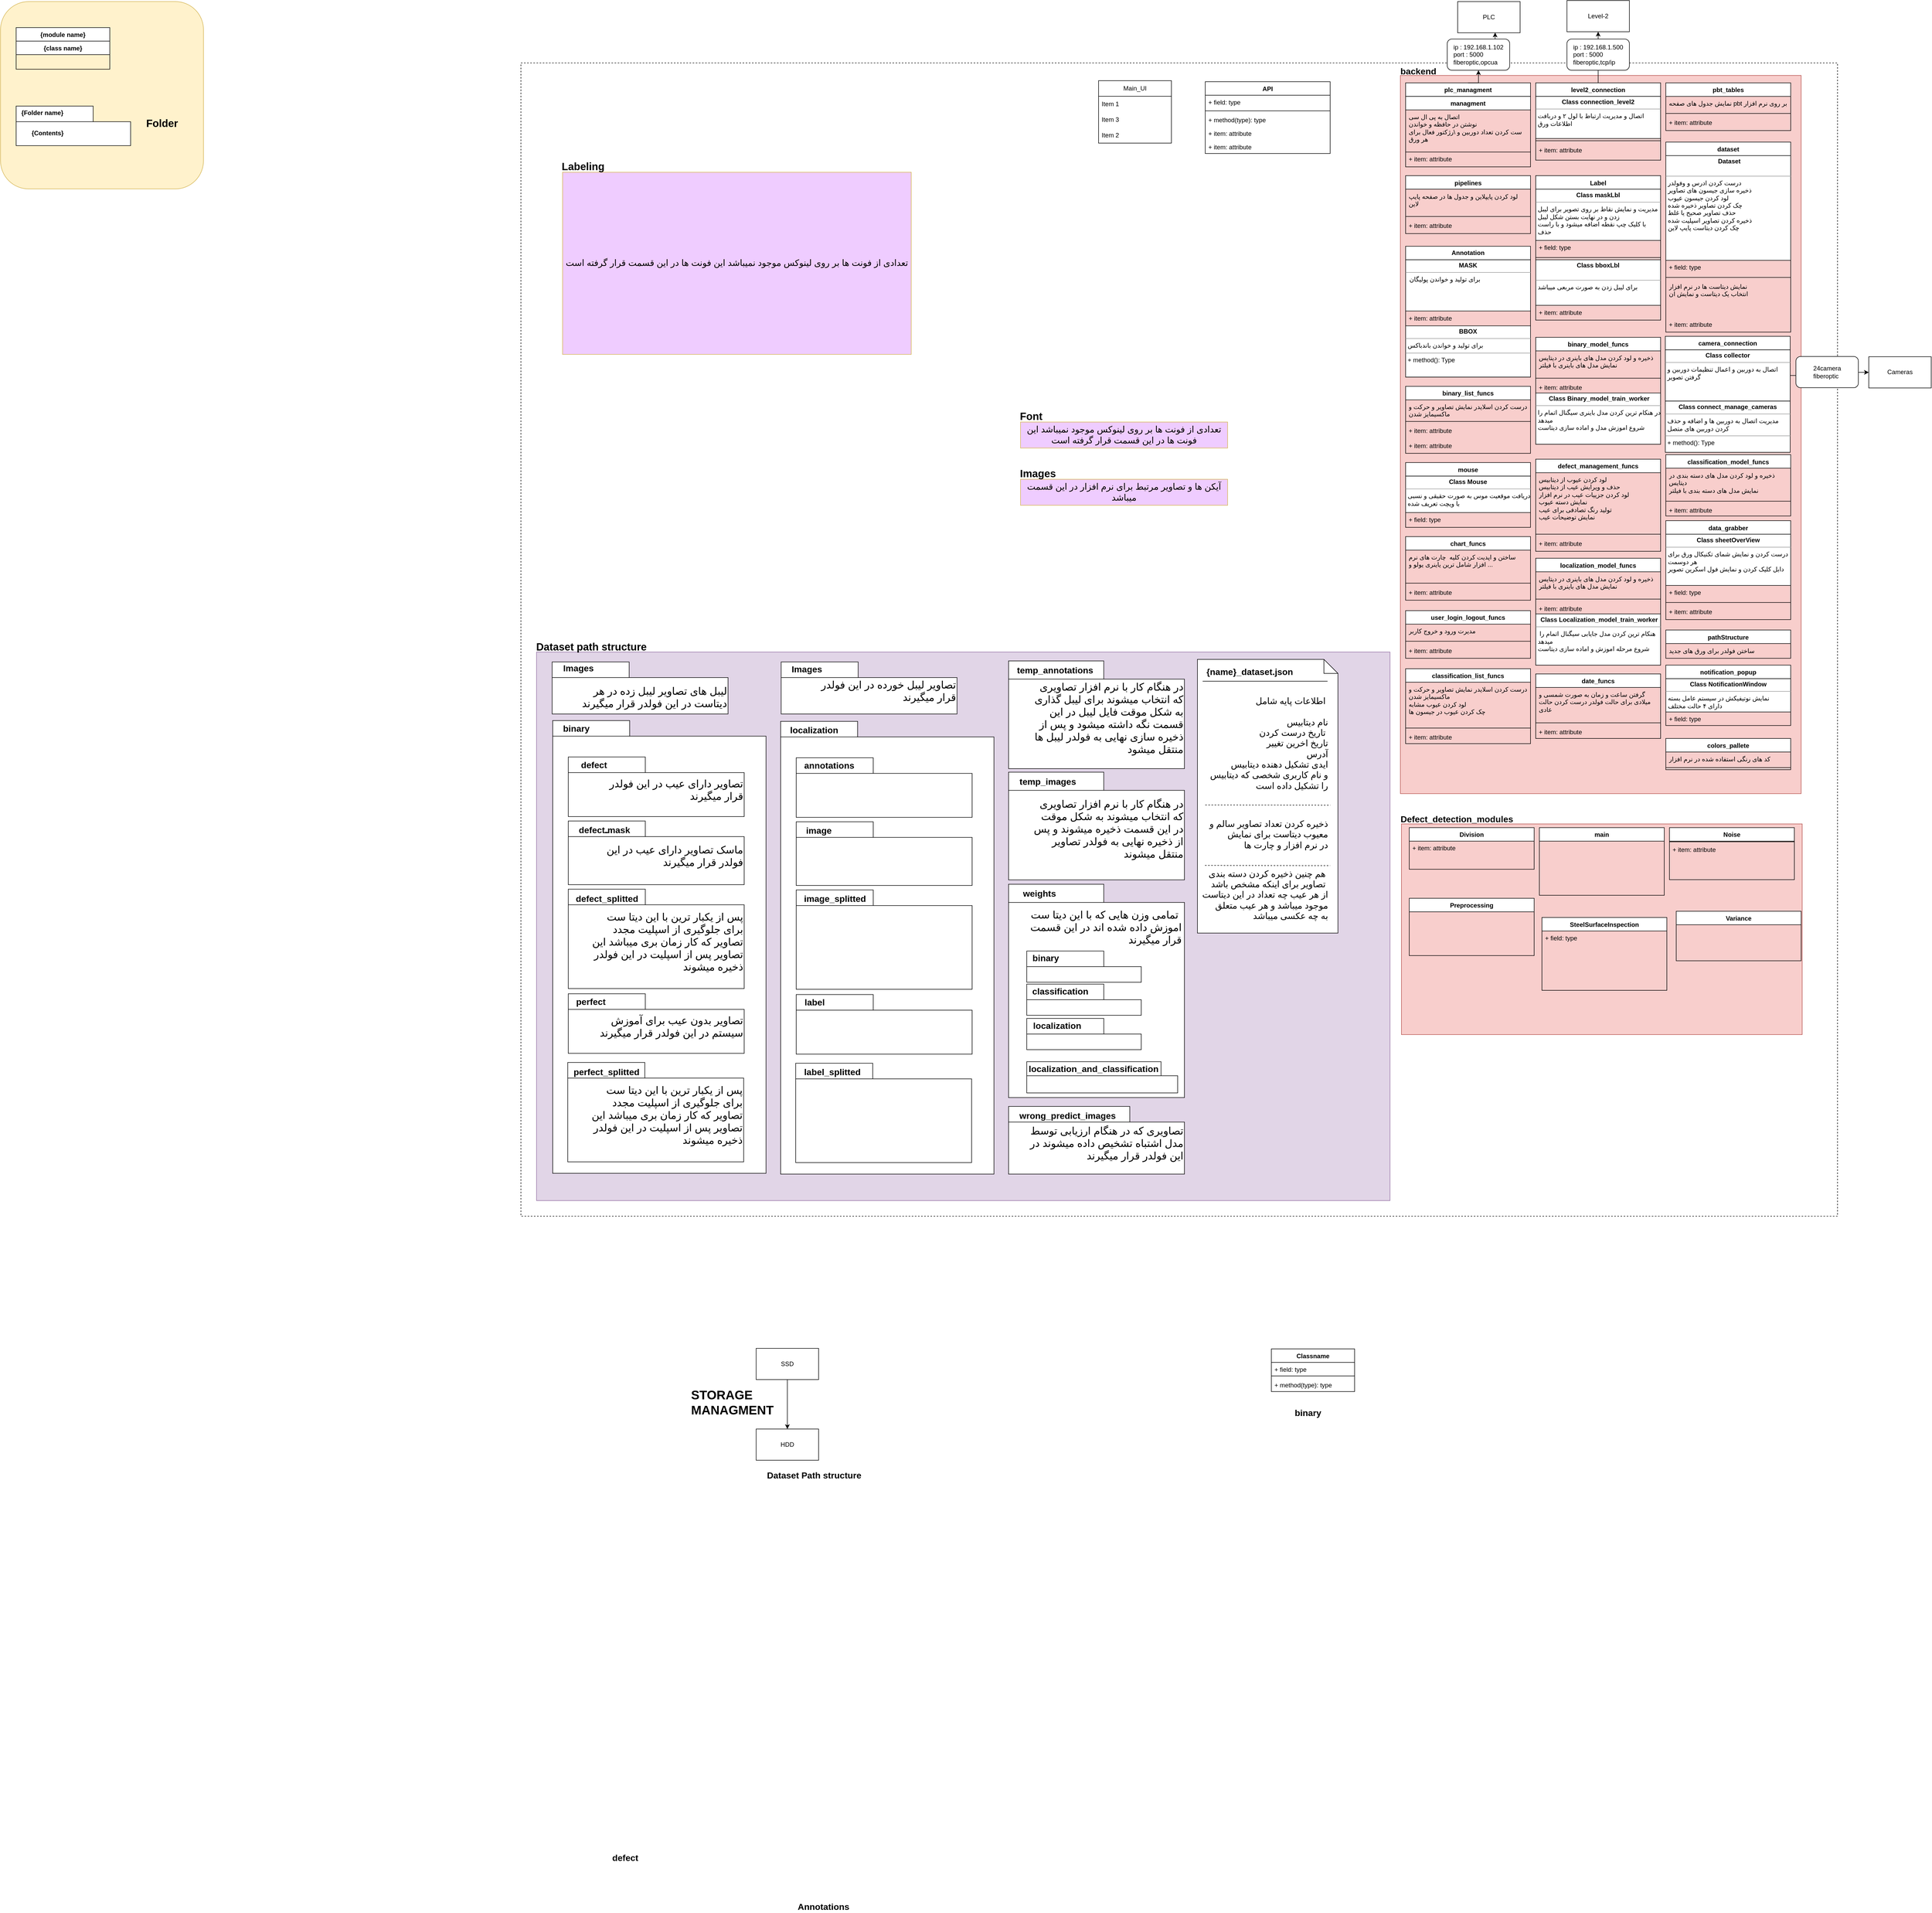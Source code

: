 <mxfile version="21.1.1" type="google">
  <diagram name="Page-1" id="_b6RHdB-Dr-CgbnpsuCy">
    <mxGraphModel grid="1" page="1" gridSize="10" guides="1" tooltips="1" connect="1" arrows="1" fold="1" pageScale="1" pageWidth="3500" pageHeight="2000" math="0" shadow="0">
      <root>
        <mxCell id="0" />
        <mxCell id="1" parent="0" />
        <mxCell id="5TA8-3koPhKkjeQelwCI-4" value="" style="whiteSpace=wrap;html=1;dashed=1;movable=0;resizable=0;rotatable=0;deletable=0;editable=0;locked=1;connectable=0;" vertex="1" parent="1">
          <mxGeometry x="450" y="150" width="2530" height="2216" as="geometry" />
        </mxCell>
        <mxCell id="5TA8-3koPhKkjeQelwCI-37" style="edgeStyle=orthogonalEdgeStyle;rounded=0;orthogonalLoop=1;jettySize=auto;html=1;entryX=0.5;entryY=0;entryDx=0;entryDy=0;" edge="1" parent="1" source="5TA8-3koPhKkjeQelwCI-7" target="5TA8-3koPhKkjeQelwCI-8">
          <mxGeometry relative="1" as="geometry" />
        </mxCell>
        <mxCell id="5TA8-3koPhKkjeQelwCI-7" value="SSD" style="rounded=0;whiteSpace=wrap;html=1;" vertex="1" parent="1">
          <mxGeometry x="902" y="2620" width="120" height="60" as="geometry" />
        </mxCell>
        <mxCell id="5TA8-3koPhKkjeQelwCI-8" value="HDD" style="rounded=0;whiteSpace=wrap;html=1;" vertex="1" parent="1">
          <mxGeometry x="902" y="2775" width="120" height="60" as="geometry" />
        </mxCell>
        <mxCell id="5TA8-3koPhKkjeQelwCI-9" value="Cameras" style="rounded=0;whiteSpace=wrap;html=1;" vertex="1" parent="1">
          <mxGeometry x="3040" y="714.48" width="120" height="60" as="geometry" />
        </mxCell>
        <mxCell id="5TA8-3koPhKkjeQelwCI-10" value="Main_UI" style="swimlane;fontStyle=0;childLayout=stackLayout;horizontal=1;startSize=30;horizontalStack=0;resizeParent=1;resizeParentMax=0;resizeLast=0;collapsible=1;marginBottom=0;whiteSpace=wrap;html=1;" vertex="1" parent="1">
          <mxGeometry x="1560" y="184" width="140" height="120" as="geometry" />
        </mxCell>
        <mxCell id="5TA8-3koPhKkjeQelwCI-11" value="Item 1" style="text;strokeColor=none;fillColor=none;align=left;verticalAlign=middle;spacingLeft=4;spacingRight=4;overflow=hidden;points=[[0,0.5],[1,0.5]];portConstraint=eastwest;rotatable=0;whiteSpace=wrap;html=1;" vertex="1" parent="5TA8-3koPhKkjeQelwCI-10">
          <mxGeometry y="30" width="140" height="30" as="geometry" />
        </mxCell>
        <mxCell id="5TA8-3koPhKkjeQelwCI-13" value="Item 3" style="text;strokeColor=none;fillColor=none;align=left;verticalAlign=middle;spacingLeft=4;spacingRight=4;overflow=hidden;points=[[0,0.5],[1,0.5]];portConstraint=eastwest;rotatable=0;whiteSpace=wrap;html=1;" vertex="1" parent="5TA8-3koPhKkjeQelwCI-10">
          <mxGeometry y="60" width="140" height="30" as="geometry" />
        </mxCell>
        <mxCell id="5TA8-3koPhKkjeQelwCI-12" value="Item 2" style="text;strokeColor=none;fillColor=none;align=left;verticalAlign=middle;spacingLeft=4;spacingRight=4;overflow=hidden;points=[[0,0.5],[1,0.5]];portConstraint=eastwest;rotatable=0;whiteSpace=wrap;html=1;" vertex="1" parent="5TA8-3koPhKkjeQelwCI-10">
          <mxGeometry y="90" width="140" height="30" as="geometry" />
        </mxCell>
        <mxCell id="5TA8-3koPhKkjeQelwCI-16" value="API" style="swimlane;fontStyle=1;align=center;verticalAlign=top;childLayout=stackLayout;horizontal=1;startSize=26;horizontalStack=0;resizeParent=1;resizeParentMax=0;resizeLast=0;collapsible=1;marginBottom=0;whiteSpace=wrap;html=1;" vertex="1" parent="1">
          <mxGeometry x="1765" y="186" width="240" height="138" as="geometry">
            <mxRectangle x="305" y="162" width="60" height="30" as="alternateBounds" />
          </mxGeometry>
        </mxCell>
        <mxCell id="5TA8-3koPhKkjeQelwCI-17" value="+ field: type" style="text;strokeColor=none;fillColor=none;align=left;verticalAlign=top;spacingLeft=4;spacingRight=4;overflow=hidden;rotatable=0;points=[[0,0.5],[1,0.5]];portConstraint=eastwest;whiteSpace=wrap;html=1;" vertex="1" parent="5TA8-3koPhKkjeQelwCI-16">
          <mxGeometry y="26" width="240" height="26" as="geometry" />
        </mxCell>
        <mxCell id="5TA8-3koPhKkjeQelwCI-18" value="" style="line;strokeWidth=1;fillColor=none;align=left;verticalAlign=middle;spacingTop=-1;spacingLeft=3;spacingRight=3;rotatable=0;labelPosition=right;points=[];portConstraint=eastwest;strokeColor=inherit;" vertex="1" parent="5TA8-3koPhKkjeQelwCI-16">
          <mxGeometry y="52" width="240" height="8" as="geometry" />
        </mxCell>
        <mxCell id="5TA8-3koPhKkjeQelwCI-19" value="+ method(type): type" style="text;strokeColor=none;fillColor=none;align=left;verticalAlign=top;spacingLeft=4;spacingRight=4;overflow=hidden;rotatable=0;points=[[0,0.5],[1,0.5]];portConstraint=eastwest;whiteSpace=wrap;html=1;" vertex="1" parent="5TA8-3koPhKkjeQelwCI-16">
          <mxGeometry y="60" width="240" height="26" as="geometry" />
        </mxCell>
        <mxCell id="5TA8-3koPhKkjeQelwCI-30" value="+ item: attribute" style="text;strokeColor=none;fillColor=none;align=left;verticalAlign=top;spacingLeft=4;spacingRight=4;overflow=hidden;rotatable=0;points=[[0,0.5],[1,0.5]];portConstraint=eastwest;whiteSpace=wrap;html=1;" vertex="1" parent="5TA8-3koPhKkjeQelwCI-16">
          <mxGeometry y="86" width="240" height="26" as="geometry" />
        </mxCell>
        <mxCell id="5TA8-3koPhKkjeQelwCI-27" value="+ item: attribute" style="text;strokeColor=none;fillColor=none;align=left;verticalAlign=top;spacingLeft=4;spacingRight=4;overflow=hidden;rotatable=0;points=[[0,0.5],[1,0.5]];portConstraint=eastwest;whiteSpace=wrap;html=1;" vertex="1" parent="5TA8-3koPhKkjeQelwCI-16">
          <mxGeometry y="112" width="240" height="26" as="geometry" />
        </mxCell>
        <mxCell id="5TA8-3koPhKkjeQelwCI-39" value="&lt;h1&gt;STORAGE MANAGMENT&lt;/h1&gt;" style="text;html=1;strokeColor=none;fillColor=none;spacing=5;spacingTop=-20;whiteSpace=wrap;overflow=hidden;rounded=0;" vertex="1" parent="1">
          <mxGeometry x="772" y="2690" width="190" height="120" as="geometry" />
        </mxCell>
        <mxCell id="YUj-WmIUT_tyeGoXXUWg-152" value="Classname" style="swimlane;fontStyle=1;align=center;verticalAlign=top;childLayout=stackLayout;horizontal=1;startSize=26;horizontalStack=0;resizeParent=1;resizeParentMax=0;resizeLast=0;collapsible=1;marginBottom=0;whiteSpace=wrap;html=1;" vertex="1" parent="1">
          <mxGeometry x="1600" y="1370" width="160" height="86" as="geometry" />
        </mxCell>
        <mxCell id="YUj-WmIUT_tyeGoXXUWg-153" value="+ field: type" style="text;strokeColor=none;fillColor=none;align=left;verticalAlign=top;spacingLeft=4;spacingRight=4;overflow=hidden;rotatable=0;points=[[0,0.5],[1,0.5]];portConstraint=eastwest;whiteSpace=wrap;html=1;" vertex="1" parent="YUj-WmIUT_tyeGoXXUWg-152">
          <mxGeometry y="26" width="160" height="26" as="geometry" />
        </mxCell>
        <mxCell id="YUj-WmIUT_tyeGoXXUWg-154" value="" style="line;strokeWidth=1;fillColor=none;align=left;verticalAlign=middle;spacingTop=-1;spacingLeft=3;spacingRight=3;rotatable=0;labelPosition=right;points=[];portConstraint=eastwest;strokeColor=inherit;" vertex="1" parent="YUj-WmIUT_tyeGoXXUWg-152">
          <mxGeometry y="52" width="160" height="8" as="geometry" />
        </mxCell>
        <mxCell id="YUj-WmIUT_tyeGoXXUWg-155" value="+ method(type): type" style="text;strokeColor=none;fillColor=none;align=left;verticalAlign=top;spacingLeft=4;spacingRight=4;overflow=hidden;rotatable=0;points=[[0,0.5],[1,0.5]];portConstraint=eastwest;whiteSpace=wrap;html=1;" vertex="1" parent="YUj-WmIUT_tyeGoXXUWg-152">
          <mxGeometry y="60" width="160" height="26" as="geometry" />
        </mxCell>
        <mxCell id="YUj-WmIUT_tyeGoXXUWg-156" value="Classname" style="swimlane;fontStyle=1;align=center;verticalAlign=top;childLayout=stackLayout;horizontal=1;startSize=26;horizontalStack=0;resizeParent=1;resizeParentMax=0;resizeLast=0;collapsible=1;marginBottom=0;whiteSpace=wrap;html=1;" vertex="1" parent="1">
          <mxGeometry x="1605" y="1296" width="160" height="60" as="geometry" />
        </mxCell>
        <mxCell id="YUj-WmIUT_tyeGoXXUWg-158" value="" style="line;strokeWidth=1;fillColor=none;align=left;verticalAlign=middle;spacingTop=-1;spacingLeft=3;spacingRight=3;rotatable=0;labelPosition=right;points=[];portConstraint=eastwest;strokeColor=inherit;" vertex="1" parent="YUj-WmIUT_tyeGoXXUWg-156">
          <mxGeometry y="26" width="160" height="8" as="geometry" />
        </mxCell>
        <mxCell id="YUj-WmIUT_tyeGoXXUWg-159" value="+ method(type): type" style="text;strokeColor=none;fillColor=none;align=left;verticalAlign=top;spacingLeft=4;spacingRight=4;overflow=hidden;rotatable=0;points=[[0,0.5],[1,0.5]];portConstraint=eastwest;whiteSpace=wrap;html=1;" vertex="1" parent="YUj-WmIUT_tyeGoXXUWg-156">
          <mxGeometry y="34" width="160" height="26" as="geometry" />
        </mxCell>
        <mxCell id="YUj-WmIUT_tyeGoXXUWg-160" value="Classname" style="swimlane;fontStyle=1;align=center;verticalAlign=top;childLayout=stackLayout;horizontal=1;startSize=26;horizontalStack=0;resizeParent=1;resizeParentMax=0;resizeLast=0;collapsible=1;marginBottom=0;whiteSpace=wrap;html=1;" vertex="1" parent="1">
          <mxGeometry x="1892" y="2621" width="160" height="82" as="geometry" />
        </mxCell>
        <mxCell id="YUj-WmIUT_tyeGoXXUWg-161" value="+ field: type" style="text;strokeColor=none;fillColor=none;align=left;verticalAlign=top;spacingLeft=4;spacingRight=4;overflow=hidden;rotatable=0;points=[[0,0.5],[1,0.5]];portConstraint=eastwest;whiteSpace=wrap;html=1;" vertex="1" parent="YUj-WmIUT_tyeGoXXUWg-160">
          <mxGeometry y="26" width="160" height="22" as="geometry" />
        </mxCell>
        <mxCell id="YUj-WmIUT_tyeGoXXUWg-162" value="" style="line;strokeWidth=1;fillColor=none;align=left;verticalAlign=middle;spacingTop=-1;spacingLeft=3;spacingRight=3;rotatable=0;labelPosition=right;points=[];portConstraint=eastwest;strokeColor=inherit;" vertex="1" parent="YUj-WmIUT_tyeGoXXUWg-160">
          <mxGeometry y="48" width="160" height="8" as="geometry" />
        </mxCell>
        <mxCell id="YUj-WmIUT_tyeGoXXUWg-163" value="+ method(type): type" style="text;strokeColor=none;fillColor=none;align=left;verticalAlign=top;spacingLeft=4;spacingRight=4;overflow=hidden;rotatable=0;points=[[0,0.5],[1,0.5]];portConstraint=eastwest;whiteSpace=wrap;html=1;" vertex="1" parent="YUj-WmIUT_tyeGoXXUWg-160">
          <mxGeometry y="56" width="160" height="26" as="geometry" />
        </mxCell>
        <mxCell id="YUj-WmIUT_tyeGoXXUWg-168" value="Classname" style="swimlane;fontStyle=1;align=center;verticalAlign=top;childLayout=stackLayout;horizontal=1;startSize=26;horizontalStack=0;resizeParent=1;resizeParentMax=0;resizeLast=0;collapsible=1;marginBottom=0;whiteSpace=wrap;html=1;" vertex="1" parent="1">
          <mxGeometry x="1605" y="1556" width="160" height="86" as="geometry" />
        </mxCell>
        <mxCell id="YUj-WmIUT_tyeGoXXUWg-169" value="+ field: type" style="text;strokeColor=none;fillColor=none;align=left;verticalAlign=top;spacingLeft=4;spacingRight=4;overflow=hidden;rotatable=0;points=[[0,0.5],[1,0.5]];portConstraint=eastwest;whiteSpace=wrap;html=1;" vertex="1" parent="YUj-WmIUT_tyeGoXXUWg-168">
          <mxGeometry y="26" width="160" height="26" as="geometry" />
        </mxCell>
        <mxCell id="YUj-WmIUT_tyeGoXXUWg-170" value="" style="line;strokeWidth=1;fillColor=none;align=left;verticalAlign=middle;spacingTop=-1;spacingLeft=3;spacingRight=3;rotatable=0;labelPosition=right;points=[];portConstraint=eastwest;strokeColor=inherit;" vertex="1" parent="YUj-WmIUT_tyeGoXXUWg-168">
          <mxGeometry y="52" width="160" height="8" as="geometry" />
        </mxCell>
        <mxCell id="YUj-WmIUT_tyeGoXXUWg-171" value="+ method(type): type" style="text;strokeColor=none;fillColor=none;align=left;verticalAlign=top;spacingLeft=4;spacingRight=4;overflow=hidden;rotatable=0;points=[[0,0.5],[1,0.5]];portConstraint=eastwest;whiteSpace=wrap;html=1;" vertex="1" parent="YUj-WmIUT_tyeGoXXUWg-168">
          <mxGeometry y="60" width="160" height="26" as="geometry" />
        </mxCell>
        <mxCell id="YUj-WmIUT_tyeGoXXUWg-184" value="" style="group" vertex="1" connectable="0" parent="1">
          <mxGeometry x="2130" y="54" width="780" height="1500" as="geometry" />
        </mxCell>
        <mxCell id="5TA8-3koPhKkjeQelwCI-5" value="Level-2" style="rounded=0;whiteSpace=wrap;html=1;" vertex="1" parent="YUj-WmIUT_tyeGoXXUWg-184">
          <mxGeometry x="330" y="-24" width="120" height="60" as="geometry" />
        </mxCell>
        <mxCell id="YUj-WmIUT_tyeGoXXUWg-181" value="" style="group" vertex="1" connectable="0" parent="YUj-WmIUT_tyeGoXXUWg-184">
          <mxGeometry x="10" y="120" width="770" height="1380" as="geometry" />
        </mxCell>
        <mxCell id="YUj-WmIUT_tyeGoXXUWg-179" value="&lt;p style=&quot;text-align: justify;&quot;&gt;&lt;br&gt;&lt;/p&gt;" style="rounded=0;whiteSpace=wrap;html=1;fillColor=#f8cecc;strokeColor=#b85450;align=left;" vertex="1" parent="YUj-WmIUT_tyeGoXXUWg-181">
          <mxGeometry width="770" height="1380" as="geometry" />
        </mxCell>
        <mxCell id="YUj-WmIUT_tyeGoXXUWg-9" value="Annotation" style="swimlane;fontStyle=1;childLayout=stackLayout;horizontal=1;startSize=26;horizontalStack=0;resizeParent=1;resizeParentMax=0;resizeLast=0;collapsible=1;marginBottom=0;whiteSpace=wrap;html=1;" vertex="1" parent="YUj-WmIUT_tyeGoXXUWg-181">
          <mxGeometry x="10" y="328.205" width="240" height="251.368" as="geometry">
            <mxRectangle x="227.273" y="378" width="431.818" height="30" as="alternateBounds" />
          </mxGeometry>
        </mxCell>
        <mxCell id="YUj-WmIUT_tyeGoXXUWg-5" value="&lt;p style=&quot;margin:0px;margin-top:4px;text-align:center;&quot;&gt;&lt;b&gt;MASK&lt;/b&gt;&lt;/p&gt;&lt;hr size=&quot;1&quot;&gt;&lt;p style=&quot;margin:0px;margin-left:4px;&quot;&gt;&amp;nbsp;برای تولید و خواندن پولیگان&lt;/p&gt;" style="verticalAlign=top;align=left;overflow=fill;fontSize=12;fontFamily=Helvetica;html=1;whiteSpace=wrap;" vertex="1" parent="YUj-WmIUT_tyeGoXXUWg-9">
          <mxGeometry y="26" width="240" height="98.462" as="geometry" />
        </mxCell>
        <mxCell id="YUj-WmIUT_tyeGoXXUWg-14" value="+ item: attribute" style="text;strokeColor=none;fillColor=none;align=left;verticalAlign=top;spacingLeft=4;spacingRight=4;overflow=hidden;rotatable=0;points=[[0,0.5],[1,0.5]];portConstraint=eastwest;whiteSpace=wrap;html=1;" vertex="1" parent="YUj-WmIUT_tyeGoXXUWg-9">
          <mxGeometry y="124.462" width="240" height="28.444" as="geometry" />
        </mxCell>
        <mxCell id="YUj-WmIUT_tyeGoXXUWg-13" value="&lt;p style=&quot;margin:0px;margin-top:4px;text-align:center;&quot;&gt;&lt;b&gt;BBOX&lt;/b&gt;&lt;/p&gt;&lt;hr size=&quot;1&quot;&gt;&lt;p style=&quot;margin:0px;margin-left:4px;&quot;&gt;برای تولید و خواندن باندباکس&lt;/p&gt;&lt;hr size=&quot;1&quot;&gt;&lt;p style=&quot;margin:0px;margin-left:4px;&quot;&gt;+ method(): Type&lt;/p&gt;" style="verticalAlign=top;align=left;overflow=fill;fontSize=12;fontFamily=Helvetica;html=1;whiteSpace=wrap;" vertex="1" parent="YUj-WmIUT_tyeGoXXUWg-9">
          <mxGeometry y="152.906" width="240" height="98.462" as="geometry" />
        </mxCell>
        <mxCell id="YUj-WmIUT_tyeGoXXUWg-22" value="binary_model_funcs" style="swimlane;fontStyle=1;align=center;verticalAlign=top;childLayout=stackLayout;horizontal=1;startSize=26;horizontalStack=0;resizeParent=1;resizeParentMax=0;resizeLast=0;collapsible=1;marginBottom=0;whiteSpace=wrap;html=1;" vertex="1" parent="YUj-WmIUT_tyeGoXXUWg-181">
          <mxGeometry x="260.003" y="503.248" width="240" height="205.419" as="geometry">
            <mxRectangle x="227.273" y="471" width="431.818" height="30" as="alternateBounds" />
          </mxGeometry>
        </mxCell>
        <mxCell id="YUj-WmIUT_tyeGoXXUWg-23" value="ذخیره و لود کردن مدل های باینری در دیتایس&lt;br&gt;نمایش مدل های باینری با فیلتر&lt;br&gt;" style="text;strokeColor=none;fillColor=none;align=left;verticalAlign=top;spacingLeft=4;spacingRight=4;overflow=hidden;rotatable=0;points=[[0,0.5],[1,0.5]];portConstraint=eastwest;whiteSpace=wrap;html=1;" vertex="1" parent="YUj-WmIUT_tyeGoXXUWg-22">
          <mxGeometry y="26" width="240" height="48.137" as="geometry" />
        </mxCell>
        <mxCell id="YUj-WmIUT_tyeGoXXUWg-24" value="" style="line;strokeWidth=1;fillColor=none;align=left;verticalAlign=middle;spacingTop=-1;spacingLeft=3;spacingRight=3;rotatable=0;labelPosition=right;points=[];portConstraint=eastwest;strokeColor=inherit;" vertex="1" parent="YUj-WmIUT_tyeGoXXUWg-22">
          <mxGeometry y="74.137" width="240" height="8.752" as="geometry" />
        </mxCell>
        <mxCell id="YUj-WmIUT_tyeGoXXUWg-27" value="+ item: attribute" style="text;strokeColor=none;fillColor=none;align=left;verticalAlign=top;spacingLeft=4;spacingRight=4;overflow=hidden;rotatable=0;points=[[0,0.5],[1,0.5]];portConstraint=eastwest;whiteSpace=wrap;html=1;" vertex="1" parent="YUj-WmIUT_tyeGoXXUWg-22">
          <mxGeometry y="82.889" width="240" height="24.068" as="geometry" />
        </mxCell>
        <mxCell id="YUj-WmIUT_tyeGoXXUWg-28" value="&lt;p style=&quot;margin:0px;margin-top:4px;text-align:center;&quot;&gt;&lt;/p&gt;&lt;p style=&quot;text-align: center; margin: 0px 0px 0px 4px;&quot;&gt;&lt;b&gt;Class Binary_model_train_worker&lt;/b&gt;&lt;/p&gt;&lt;hr size=&quot;1&quot;&gt;&lt;p style=&quot;margin:0px;margin-left:4px;&quot;&gt;در هنکام ترین کردن مدل باینری سیگنال اتمام را میدهد&lt;/p&gt;&lt;p style=&quot;margin:0px;margin-left:4px;&quot;&gt;شروع اموزش مدل و اماده سازی دیتاست&lt;/p&gt;" style="verticalAlign=top;align=left;overflow=fill;fontSize=12;fontFamily=Helvetica;html=1;whiteSpace=wrap;" vertex="1" parent="YUj-WmIUT_tyeGoXXUWg-22">
          <mxGeometry y="106.957" width="240" height="98.462" as="geometry" />
        </mxCell>
        <mxCell id="YUj-WmIUT_tyeGoXXUWg-43" value="defect_management_funcs" style="swimlane;fontStyle=1;align=center;verticalAlign=top;childLayout=stackLayout;horizontal=1;startSize=26;horizontalStack=0;resizeParent=1;resizeParentMax=0;resizeLast=0;collapsible=1;marginBottom=0;whiteSpace=wrap;html=1;" vertex="1" parent="YUj-WmIUT_tyeGoXXUWg-181">
          <mxGeometry x="260.003" y="737.368" width="240" height="176.974" as="geometry">
            <mxRectangle x="227.273" y="728" width="431.818" height="30" as="alternateBounds" />
          </mxGeometry>
        </mxCell>
        <mxCell id="YUj-WmIUT_tyeGoXXUWg-44" value="لود کردن عیوب از دیتابیس&lt;br&gt;حذف و ویرایش عیب از دیتابیس&lt;br&gt;لود کردن جزییات عیب در نرم افزار&lt;br&gt;نمایش دسته عیوب&lt;br&gt;تولید رنگ تصادفی برای عیب&lt;br&gt;نمایش توضیحات عیب" style="text;strokeColor=none;fillColor=none;align=left;verticalAlign=top;spacingLeft=4;spacingRight=4;overflow=hidden;rotatable=0;points=[[0,0.5],[1,0.5]];portConstraint=eastwest;whiteSpace=wrap;html=1;" vertex="1" parent="YUj-WmIUT_tyeGoXXUWg-43">
          <mxGeometry y="26" width="240" height="113.778" as="geometry" />
        </mxCell>
        <mxCell id="YUj-WmIUT_tyeGoXXUWg-45" value="" style="line;strokeWidth=1;fillColor=none;align=left;verticalAlign=middle;spacingTop=-1;spacingLeft=3;spacingRight=3;rotatable=0;labelPosition=right;points=[];portConstraint=eastwest;strokeColor=inherit;" vertex="1" parent="YUj-WmIUT_tyeGoXXUWg-43">
          <mxGeometry y="139.778" width="240" height="8.752" as="geometry" />
        </mxCell>
        <mxCell id="YUj-WmIUT_tyeGoXXUWg-48" value="+ item: attribute" style="text;strokeColor=none;fillColor=none;align=left;verticalAlign=top;spacingLeft=4;spacingRight=4;overflow=hidden;rotatable=0;points=[[0,0.5],[1,0.5]];portConstraint=eastwest;whiteSpace=wrap;html=1;" vertex="1" parent="YUj-WmIUT_tyeGoXXUWg-43">
          <mxGeometry y="148.53" width="240" height="28.444" as="geometry" />
        </mxCell>
        <mxCell id="YUj-WmIUT_tyeGoXXUWg-54" value="classification_model_funcs" style="swimlane;fontStyle=1;align=center;verticalAlign=top;childLayout=stackLayout;horizontal=1;startSize=26;horizontalStack=0;resizeParent=1;resizeParentMax=0;resizeLast=0;collapsible=1;marginBottom=0;whiteSpace=wrap;html=1;" vertex="1" parent="YUj-WmIUT_tyeGoXXUWg-181">
          <mxGeometry x="510.003" y="728.615" width="240" height="117.897" as="geometry">
            <mxRectangle x="227.273" y="688" width="431.818" height="30" as="alternateBounds" />
          </mxGeometry>
        </mxCell>
        <mxCell id="YUj-WmIUT_tyeGoXXUWg-55" value="ذخیره و لود کردن مدل های دسته بندی در دیتایس&lt;br&gt;نمایش مدل های دسته بندی با فیلتر" style="text;strokeColor=none;fillColor=none;align=left;verticalAlign=top;spacingLeft=4;spacingRight=4;overflow=hidden;rotatable=0;points=[[0,0.5],[1,0.5]];portConstraint=eastwest;whiteSpace=wrap;html=1;" vertex="1" parent="YUj-WmIUT_tyeGoXXUWg-54">
          <mxGeometry y="26" width="240" height="59.077" as="geometry" />
        </mxCell>
        <mxCell id="YUj-WmIUT_tyeGoXXUWg-56" value="" style="line;strokeWidth=1;fillColor=none;align=left;verticalAlign=middle;spacingTop=-1;spacingLeft=3;spacingRight=3;rotatable=0;labelPosition=right;points=[];portConstraint=eastwest;strokeColor=inherit;" vertex="1" parent="YUj-WmIUT_tyeGoXXUWg-54">
          <mxGeometry y="85.077" width="240" height="8.752" as="geometry" />
        </mxCell>
        <mxCell id="YUj-WmIUT_tyeGoXXUWg-57" value="+ item: attribute" style="text;strokeColor=none;fillColor=none;align=left;verticalAlign=top;spacingLeft=4;spacingRight=4;overflow=hidden;rotatable=0;points=[[0,0.5],[1,0.5]];portConstraint=eastwest;whiteSpace=wrap;html=1;" vertex="1" parent="YUj-WmIUT_tyeGoXXUWg-54">
          <mxGeometry y="93.829" width="240" height="24.068" as="geometry" />
        </mxCell>
        <mxCell id="YUj-WmIUT_tyeGoXXUWg-66" value="data_grabber" style="swimlane;fontStyle=1;align=center;verticalAlign=top;childLayout=stackLayout;horizontal=1;startSize=26;horizontalStack=0;resizeParent=1;resizeParentMax=0;resizeLast=0;collapsible=1;marginBottom=0;whiteSpace=wrap;html=1;" vertex="1" parent="YUj-WmIUT_tyeGoXXUWg-181">
          <mxGeometry x="510.003" y="855.521" width="240" height="190.103" as="geometry">
            <mxRectangle x="227.273" y="768" width="431.818" height="30" as="alternateBounds" />
          </mxGeometry>
        </mxCell>
        <mxCell id="YUj-WmIUT_tyeGoXXUWg-72" value="&lt;p style=&quot;margin:0px;margin-top:4px;text-align:center;&quot;&gt;&lt;b&gt;Class&amp;nbsp;sheetOverView&lt;/b&gt;&lt;/p&gt;&lt;hr size=&quot;1&quot;&gt;&lt;p style=&quot;margin:0px;margin-left:4px;&quot;&gt;&lt;/p&gt;&lt;p style=&quot;margin:0px;margin-left:4px;&quot;&gt;درست کردن و نمایش شمای تکنیکال ورق برای هر دوسمت&lt;/p&gt;&lt;p style=&quot;margin:0px;margin-left:4px;&quot;&gt;دابل کلیک کردن و نمایش فول اسکرین تصویر&lt;/p&gt;" style="verticalAlign=top;align=left;overflow=fill;fontSize=12;fontFamily=Helvetica;html=1;whiteSpace=wrap;" vertex="1" parent="YUj-WmIUT_tyeGoXXUWg-66">
          <mxGeometry y="26" width="240" height="98.462" as="geometry" />
        </mxCell>
        <mxCell id="YUj-WmIUT_tyeGoXXUWg-67" value="+ field: type" style="text;strokeColor=none;fillColor=none;align=left;verticalAlign=top;spacingLeft=4;spacingRight=4;overflow=hidden;rotatable=0;points=[[0,0.5],[1,0.5]];portConstraint=eastwest;whiteSpace=wrap;html=1;" vertex="1" parent="YUj-WmIUT_tyeGoXXUWg-66">
          <mxGeometry y="124.462" width="240" height="28.444" as="geometry" />
        </mxCell>
        <mxCell id="YUj-WmIUT_tyeGoXXUWg-68" value="" style="line;strokeWidth=1;fillColor=none;align=left;verticalAlign=middle;spacingTop=-1;spacingLeft=3;spacingRight=3;rotatable=0;labelPosition=right;points=[];portConstraint=eastwest;strokeColor=inherit;" vertex="1" parent="YUj-WmIUT_tyeGoXXUWg-66">
          <mxGeometry y="152.906" width="240" height="8.752" as="geometry" />
        </mxCell>
        <mxCell id="YUj-WmIUT_tyeGoXXUWg-70" value="+ item: attribute" style="text;strokeColor=none;fillColor=none;align=left;verticalAlign=top;spacingLeft=4;spacingRight=4;overflow=hidden;rotatable=0;points=[[0,0.5],[1,0.5]];portConstraint=eastwest;whiteSpace=wrap;html=1;" vertex="1" parent="YUj-WmIUT_tyeGoXXUWg-66">
          <mxGeometry y="161.658" width="240" height="28.444" as="geometry" />
        </mxCell>
        <mxCell id="YUj-WmIUT_tyeGoXXUWg-74" value="dataset" style="swimlane;fontStyle=1;align=center;verticalAlign=top;childLayout=stackLayout;horizontal=1;startSize=26;horizontalStack=0;resizeParent=1;resizeParentMax=0;resizeLast=0;collapsible=1;marginBottom=0;whiteSpace=wrap;html=1;" vertex="1" parent="YUj-WmIUT_tyeGoXXUWg-181">
          <mxGeometry x="510.003" y="128" width="240" height="365.145" as="geometry">
            <mxRectangle x="300.003" y="230" width="431.818" height="30" as="alternateBounds" />
          </mxGeometry>
        </mxCell>
        <mxCell id="YUj-WmIUT_tyeGoXXUWg-80" value="&lt;p style=&quot;margin:0px;margin-top:4px;text-align:center;&quot;&gt;&lt;/p&gt;&lt;p style=&quot;text-align: center; margin: 0px 0px 0px 4px;&quot;&gt;&lt;b&gt;Dataset&lt;/b&gt;&lt;/p&gt;&lt;p style=&quot;margin:0px;margin-left:4px;&quot;&gt;&lt;br&gt;&lt;/p&gt;&lt;hr size=&quot;1&quot;&gt;&lt;p style=&quot;margin:0px;margin-left:4px;&quot;&gt;درست کردن ادرس و وفولدر&lt;/p&gt;&lt;p style=&quot;margin:0px;margin-left:4px;&quot;&gt;ذخیره سازی جیسون های تصاویر&lt;/p&gt;&lt;p style=&quot;margin:0px;margin-left:4px;&quot;&gt;لود کردن جیسون عیوب&lt;/p&gt;&lt;p style=&quot;margin:0px;margin-left:4px;&quot;&gt;چک کردن تصاویر ذخیره شده&lt;/p&gt;&lt;p style=&quot;margin:0px;margin-left:4px;&quot;&gt;حذف تصاویر صحیح یا غلط&lt;/p&gt;&lt;p style=&quot;margin:0px;margin-left:4px;&quot;&gt;ذخیره کردن تصاویر اسپلیت شده&lt;/p&gt;&lt;p style=&quot;margin:0px;margin-left:4px;&quot;&gt;چک کردن دیتاست پایپ لاین&lt;/p&gt;&lt;p style=&quot;margin:0px;margin-left:4px;&quot;&gt;&lt;br&gt;&lt;/p&gt;" style="verticalAlign=top;align=left;overflow=fill;fontSize=12;fontFamily=Helvetica;html=1;whiteSpace=wrap;" vertex="1" parent="YUj-WmIUT_tyeGoXXUWg-74">
          <mxGeometry y="26" width="240" height="201.299" as="geometry" />
        </mxCell>
        <mxCell id="YUj-WmIUT_tyeGoXXUWg-75" value="+ field: type" style="text;strokeColor=none;fillColor=none;align=left;verticalAlign=top;spacingLeft=4;spacingRight=4;overflow=hidden;rotatable=0;points=[[0,0.5],[1,0.5]];portConstraint=eastwest;whiteSpace=wrap;html=1;" vertex="1" parent="YUj-WmIUT_tyeGoXXUWg-74">
          <mxGeometry y="227.299" width="240" height="28.444" as="geometry" />
        </mxCell>
        <mxCell id="YUj-WmIUT_tyeGoXXUWg-76" value="" style="line;strokeWidth=1;fillColor=none;align=left;verticalAlign=middle;spacingTop=-1;spacingLeft=3;spacingRight=3;rotatable=0;labelPosition=right;points=[];portConstraint=eastwest;strokeColor=inherit;" vertex="1" parent="YUj-WmIUT_tyeGoXXUWg-74">
          <mxGeometry y="255.744" width="240" height="8.752" as="geometry" />
        </mxCell>
        <mxCell id="YUj-WmIUT_tyeGoXXUWg-77" value="نمایش دیتاست ها در نرم افزار&lt;br&gt;انتخاب یک دیتاست و نمایش ان" style="text;strokeColor=none;fillColor=none;align=left;verticalAlign=top;spacingLeft=4;spacingRight=4;overflow=hidden;rotatable=0;points=[[0,0.5],[1,0.5]];portConstraint=eastwest;whiteSpace=wrap;html=1;" vertex="1" parent="YUj-WmIUT_tyeGoXXUWg-74">
          <mxGeometry y="264.496" width="240" height="72.205" as="geometry" />
        </mxCell>
        <mxCell id="YUj-WmIUT_tyeGoXXUWg-78" value="+ item: attribute" style="text;strokeColor=none;fillColor=none;align=left;verticalAlign=top;spacingLeft=4;spacingRight=4;overflow=hidden;rotatable=0;points=[[0,0.5],[1,0.5]];portConstraint=eastwest;whiteSpace=wrap;html=1;" vertex="1" parent="YUj-WmIUT_tyeGoXXUWg-74">
          <mxGeometry y="336.701" width="240" height="28.444" as="geometry" />
        </mxCell>
        <mxCell id="YUj-WmIUT_tyeGoXXUWg-105" value="Label" style="swimlane;fontStyle=1;align=center;verticalAlign=top;childLayout=stackLayout;horizontal=1;startSize=26;horizontalStack=0;resizeParent=1;resizeParentMax=0;resizeLast=0;collapsible=1;marginBottom=0;whiteSpace=wrap;html=1;" vertex="1" parent="YUj-WmIUT_tyeGoXXUWg-181">
          <mxGeometry x="260.003" y="192.547" width="240" height="277.624" as="geometry">
            <mxRectangle x="227.273" y="323" width="431.818" height="30" as="alternateBounds" />
          </mxGeometry>
        </mxCell>
        <mxCell id="YUj-WmIUT_tyeGoXXUWg-115" value="&lt;p style=&quot;margin:0px;margin-top:4px;text-align:center;&quot;&gt;&lt;b&gt;Class maskLbl&lt;/b&gt;&lt;/p&gt;&lt;hr size=&quot;1&quot;&gt;&lt;p style=&quot;margin:0px;margin-left:4px;&quot;&gt;&lt;/p&gt;&lt;p style=&quot;margin:0px;margin-left:4px;&quot;&gt;مدیریت و نمایش نقاط بر روی تصویر برای لیبل زدن و در نهایت بستن شکل لیبل&lt;/p&gt;&lt;p style=&quot;margin:0px;margin-left:4px;&quot;&gt;با کلیک چپ نقطه اضافه میشود و با راست حذف&lt;/p&gt;" style="verticalAlign=top;align=left;overflow=fill;fontSize=12;fontFamily=Helvetica;html=1;whiteSpace=wrap;" vertex="1" parent="YUj-WmIUT_tyeGoXXUWg-105">
          <mxGeometry y="26" width="240" height="98.462" as="geometry" />
        </mxCell>
        <mxCell id="YUj-WmIUT_tyeGoXXUWg-106" value="+ field: type" style="text;strokeColor=none;fillColor=none;align=left;verticalAlign=top;spacingLeft=4;spacingRight=4;overflow=hidden;rotatable=0;points=[[0,0.5],[1,0.5]];portConstraint=eastwest;whiteSpace=wrap;html=1;" vertex="1" parent="YUj-WmIUT_tyeGoXXUWg-105">
          <mxGeometry y="124.462" width="240" height="28.444" as="geometry" />
        </mxCell>
        <mxCell id="YUj-WmIUT_tyeGoXXUWg-107" value="" style="line;strokeWidth=1;fillColor=none;align=left;verticalAlign=middle;spacingTop=-1;spacingLeft=3;spacingRight=3;rotatable=0;labelPosition=right;points=[];portConstraint=eastwest;strokeColor=inherit;" vertex="1" parent="YUj-WmIUT_tyeGoXXUWg-105">
          <mxGeometry y="152.906" width="240" height="8.752" as="geometry" />
        </mxCell>
        <mxCell id="YUj-WmIUT_tyeGoXXUWg-114" value="&lt;p style=&quot;margin:0px;margin-top:4px;text-align:center;&quot;&gt;&lt;b&gt;Class bboxLbl&lt;/b&gt;&lt;/p&gt;&amp;nbsp;&lt;hr size=&quot;1&quot;&gt;&lt;p style=&quot;margin:0px;margin-left:4px;&quot;&gt;&lt;/p&gt;&lt;p style=&quot;margin:0px;margin-left:4px;&quot;&gt;برای لیبل زدن به صورت مربعی میباشد&lt;/p&gt;" style="verticalAlign=top;align=left;overflow=fill;fontSize=12;fontFamily=Helvetica;html=1;whiteSpace=wrap;" vertex="1" parent="YUj-WmIUT_tyeGoXXUWg-105">
          <mxGeometry y="161.658" width="240" height="87.521" as="geometry" />
        </mxCell>
        <mxCell id="YUj-WmIUT_tyeGoXXUWg-110" value="+ item: attribute" style="text;strokeColor=none;fillColor=none;align=left;verticalAlign=top;spacingLeft=4;spacingRight=4;overflow=hidden;rotatable=0;points=[[0,0.5],[1,0.5]];portConstraint=eastwest;whiteSpace=wrap;html=1;" vertex="1" parent="YUj-WmIUT_tyeGoXXUWg-105">
          <mxGeometry y="249.179" width="240" height="28.444" as="geometry" />
        </mxCell>
        <mxCell id="YUj-WmIUT_tyeGoXXUWg-116" value="localization_model_funcs" style="swimlane;fontStyle=1;align=center;verticalAlign=top;childLayout=stackLayout;horizontal=1;startSize=26;horizontalStack=0;resizeParent=1;resizeParentMax=0;resizeLast=0;collapsible=1;marginBottom=0;whiteSpace=wrap;html=1;" vertex="1" parent="YUj-WmIUT_tyeGoXXUWg-181">
          <mxGeometry x="260.003" y="927.726" width="240" height="205.419" as="geometry">
            <mxRectangle x="227.273" y="648" width="431.818" height="30" as="alternateBounds" />
          </mxGeometry>
        </mxCell>
        <mxCell id="YUj-WmIUT_tyeGoXXUWg-117" value="ذخیره و لود کردن مدل های باینری در دیتایس&lt;br&gt;نمایش مدل های باینری با فیلتر&lt;br&gt;" style="text;strokeColor=none;fillColor=none;align=left;verticalAlign=top;spacingLeft=4;spacingRight=4;overflow=hidden;rotatable=0;points=[[0,0.5],[1,0.5]];portConstraint=eastwest;whiteSpace=wrap;html=1;" vertex="1" parent="YUj-WmIUT_tyeGoXXUWg-116">
          <mxGeometry y="26" width="240" height="48.137" as="geometry" />
        </mxCell>
        <mxCell id="YUj-WmIUT_tyeGoXXUWg-118" value="" style="line;strokeWidth=1;fillColor=none;align=left;verticalAlign=middle;spacingTop=-1;spacingLeft=3;spacingRight=3;rotatable=0;labelPosition=right;points=[];portConstraint=eastwest;strokeColor=inherit;" vertex="1" parent="YUj-WmIUT_tyeGoXXUWg-116">
          <mxGeometry y="74.137" width="240" height="8.752" as="geometry" />
        </mxCell>
        <mxCell id="YUj-WmIUT_tyeGoXXUWg-119" value="+ item: attribute" style="text;strokeColor=none;fillColor=none;align=left;verticalAlign=top;spacingLeft=4;spacingRight=4;overflow=hidden;rotatable=0;points=[[0,0.5],[1,0.5]];portConstraint=eastwest;whiteSpace=wrap;html=1;" vertex="1" parent="YUj-WmIUT_tyeGoXXUWg-116">
          <mxGeometry y="82.889" width="240" height="24.068" as="geometry" />
        </mxCell>
        <mxCell id="YUj-WmIUT_tyeGoXXUWg-120" value="&lt;p style=&quot;margin:0px;margin-top:4px;text-align:center;&quot;&gt;&lt;/p&gt;&lt;p style=&quot;text-align: center; margin: 0px 0px 0px 4px;&quot;&gt;&lt;b&gt;Class&amp;nbsp;Localization_model_train_worker&lt;/b&gt;&lt;/p&gt;&lt;hr size=&quot;1&quot;&gt;&lt;p style=&quot;margin:0px;margin-left:4px;&quot;&gt;&amp;nbsp;هنکام ترین کردن مدل جایابی سیگنال اتمام را میدهد&lt;/p&gt;&lt;p style=&quot;margin:0px;margin-left:4px;&quot;&gt;شروع مرحله اموزش و اماده سازی دیتاست&lt;/p&gt;" style="verticalAlign=top;align=left;overflow=fill;fontSize=12;fontFamily=Helvetica;html=1;whiteSpace=wrap;" vertex="1" parent="YUj-WmIUT_tyeGoXXUWg-116">
          <mxGeometry y="106.957" width="240" height="98.462" as="geometry" />
        </mxCell>
        <mxCell id="YUj-WmIUT_tyeGoXXUWg-133" value="plc_managment" style="swimlane;fontStyle=1;align=center;verticalAlign=top;childLayout=stackLayout;horizontal=1;startSize=26;horizontalStack=0;resizeParent=1;resizeParentMax=0;resizeLast=0;collapsible=1;marginBottom=0;whiteSpace=wrap;html=1;" vertex="1" parent="YUj-WmIUT_tyeGoXXUWg-181">
          <mxGeometry x="10.003" y="14.222" width="240" height="161.402" as="geometry">
            <mxRectangle x="227.273" y="38" width="431.818" height="30" as="alternateBounds" />
          </mxGeometry>
        </mxCell>
        <mxCell id="YUj-WmIUT_tyeGoXXUWg-164" value="managment" style="swimlane;fontStyle=1;align=center;verticalAlign=top;childLayout=stackLayout;horizontal=1;startSize=26;horizontalStack=0;resizeParent=1;resizeParentMax=0;resizeLast=0;collapsible=1;marginBottom=0;whiteSpace=wrap;html=1;" vertex="1" parent="YUj-WmIUT_tyeGoXXUWg-133">
          <mxGeometry y="26" width="240" height="106.957" as="geometry" />
        </mxCell>
        <mxCell id="YUj-WmIUT_tyeGoXXUWg-165" value="اتصال به پی ال سی&lt;br&gt;نوشتن در حافظه و خواندن&lt;br&gt;ست کردن تعداد دوربین و \رژکتور فعال برای هر ورق" style="text;strokeColor=none;fillColor=none;align=left;verticalAlign=top;spacingLeft=4;spacingRight=4;overflow=hidden;rotatable=0;points=[[0,0.5],[1,0.5]];portConstraint=eastwest;whiteSpace=wrap;html=1;" vertex="1" parent="YUj-WmIUT_tyeGoXXUWg-164">
          <mxGeometry y="26" width="240" height="80.957" as="geometry" />
        </mxCell>
        <mxCell id="YUj-WmIUT_tyeGoXXUWg-138" value="+ item: attribute" style="text;strokeColor=none;fillColor=none;align=left;verticalAlign=top;spacingLeft=4;spacingRight=4;overflow=hidden;rotatable=0;points=[[0,0.5],[1,0.5]];portConstraint=eastwest;whiteSpace=wrap;html=1;" vertex="1" parent="YUj-WmIUT_tyeGoXXUWg-133">
          <mxGeometry y="132.957" width="240" height="28.444" as="geometry" />
        </mxCell>
        <mxCell id="YUj-WmIUT_tyeGoXXUWg-139" value="pipelines" style="swimlane;fontStyle=1;align=center;verticalAlign=top;childLayout=stackLayout;horizontal=1;startSize=26;horizontalStack=0;resizeParent=1;resizeParentMax=0;resizeLast=0;collapsible=1;marginBottom=0;whiteSpace=wrap;html=1;" vertex="1" parent="YUj-WmIUT_tyeGoXXUWg-181">
          <mxGeometry x="10.003" y="192.547" width="240" height="111.333" as="geometry">
            <mxRectangle x="170.003" y="183" width="431.818" height="30" as="alternateBounds" />
          </mxGeometry>
        </mxCell>
        <mxCell id="YUj-WmIUT_tyeGoXXUWg-140" value="لود کردن پایپلاین و جدول ها در صفحه پایپ لاین" style="text;strokeColor=none;fillColor=none;align=left;verticalAlign=top;spacingLeft=4;spacingRight=4;overflow=hidden;rotatable=0;points=[[0,0.5],[1,0.5]];portConstraint=eastwest;whiteSpace=wrap;html=1;" vertex="1" parent="YUj-WmIUT_tyeGoXXUWg-139">
          <mxGeometry y="26" width="240" height="48.137" as="geometry" />
        </mxCell>
        <mxCell id="YUj-WmIUT_tyeGoXXUWg-141" value="" style="line;strokeWidth=1;fillColor=none;align=left;verticalAlign=middle;spacingTop=-1;spacingLeft=3;spacingRight=3;rotatable=0;labelPosition=right;points=[];portConstraint=eastwest;strokeColor=inherit;" vertex="1" parent="YUj-WmIUT_tyeGoXXUWg-139">
          <mxGeometry y="74.137" width="240" height="8.752" as="geometry" />
        </mxCell>
        <mxCell id="YUj-WmIUT_tyeGoXXUWg-144" value="+ item: attribute" style="text;strokeColor=none;fillColor=none;align=left;verticalAlign=top;spacingLeft=4;spacingRight=4;overflow=hidden;rotatable=0;points=[[0,0.5],[1,0.5]];portConstraint=eastwest;whiteSpace=wrap;html=1;" vertex="1" parent="YUj-WmIUT_tyeGoXXUWg-139">
          <mxGeometry y="82.889" width="240" height="28.444" as="geometry" />
        </mxCell>
        <mxCell id="YUj-WmIUT_tyeGoXXUWg-145" value="pbt_tables" style="swimlane;fontStyle=1;align=center;verticalAlign=top;childLayout=stackLayout;horizontal=1;startSize=26;horizontalStack=0;resizeParent=1;resizeParentMax=0;resizeLast=0;collapsible=1;marginBottom=0;whiteSpace=wrap;html=1;" vertex="1" parent="YUj-WmIUT_tyeGoXXUWg-181">
          <mxGeometry x="510.003" y="14.222" width="240" height="91.641" as="geometry">
            <mxRectangle x="227.273" y="213" width="431.818" height="30" as="alternateBounds" />
          </mxGeometry>
        </mxCell>
        <mxCell id="YUj-WmIUT_tyeGoXXUWg-146" value="نمایش جدول های صفحه pbt بر روی نرم افزار" style="text;strokeColor=none;fillColor=none;align=left;verticalAlign=top;spacingLeft=4;spacingRight=4;overflow=hidden;rotatable=0;points=[[0,0.5],[1,0.5]];portConstraint=eastwest;whiteSpace=wrap;html=1;" vertex="1" parent="YUj-WmIUT_tyeGoXXUWg-145">
          <mxGeometry y="26" width="240" height="28.444" as="geometry" />
        </mxCell>
        <mxCell id="YUj-WmIUT_tyeGoXXUWg-147" value="" style="line;strokeWidth=1;fillColor=none;align=left;verticalAlign=middle;spacingTop=-1;spacingLeft=3;spacingRight=3;rotatable=0;labelPosition=right;points=[];portConstraint=eastwest;strokeColor=inherit;" vertex="1" parent="YUj-WmIUT_tyeGoXXUWg-145">
          <mxGeometry y="54.444" width="240" height="8.752" as="geometry" />
        </mxCell>
        <mxCell id="YUj-WmIUT_tyeGoXXUWg-149" value="+ item: attribute" style="text;strokeColor=none;fillColor=none;align=left;verticalAlign=top;spacingLeft=4;spacingRight=4;overflow=hidden;rotatable=0;points=[[0,0.5],[1,0.5]];portConstraint=eastwest;whiteSpace=wrap;html=1;" vertex="1" parent="YUj-WmIUT_tyeGoXXUWg-145">
          <mxGeometry y="63.197" width="240" height="28.444" as="geometry" />
        </mxCell>
        <mxCell id="YUj-WmIUT_tyeGoXXUWg-99" value="level2_connection" style="swimlane;fontStyle=1;align=center;verticalAlign=top;childLayout=stackLayout;horizontal=1;startSize=26;horizontalStack=0;resizeParent=1;resizeParentMax=0;resizeLast=0;collapsible=1;marginBottom=0;whiteSpace=wrap;html=1;" vertex="1" parent="YUj-WmIUT_tyeGoXXUWg-181">
          <mxGeometry x="260.003" y="14.222" width="240" height="148.53" as="geometry">
            <mxRectangle x="450.003" y="473" width="431.818" height="30" as="alternateBounds" />
          </mxGeometry>
        </mxCell>
        <mxCell id="YUj-WmIUT_tyeGoXXUWg-113" value="&lt;p style=&quot;margin:0px;margin-top:4px;text-align:center;&quot;&gt;&lt;b&gt;Class&amp;nbsp;connection_level2&lt;/b&gt;&lt;/p&gt;&lt;hr size=&quot;1&quot;&gt;&lt;p style=&quot;margin:0px;margin-left:4px;&quot;&gt;اتصال و مدیریت ارتباط با لول ۲ و دربافت اطلاعات ورق&lt;/p&gt;&lt;p style=&quot;margin:0px;margin-left:4px;&quot;&gt;&lt;br&gt;&lt;/p&gt;" style="verticalAlign=top;align=left;overflow=fill;fontSize=12;fontFamily=Helvetica;html=1;whiteSpace=wrap;" vertex="1" parent="YUj-WmIUT_tyeGoXXUWg-99">
          <mxGeometry y="26" width="240" height="80.957" as="geometry" />
        </mxCell>
        <mxCell id="YUj-WmIUT_tyeGoXXUWg-101" value="" style="line;strokeWidth=1;fillColor=none;align=left;verticalAlign=middle;spacingTop=-1;spacingLeft=3;spacingRight=3;rotatable=0;labelPosition=right;points=[];portConstraint=eastwest;strokeColor=inherit;" vertex="1" parent="YUj-WmIUT_tyeGoXXUWg-99">
          <mxGeometry y="106.957" width="240" height="8.752" as="geometry" />
        </mxCell>
        <mxCell id="YUj-WmIUT_tyeGoXXUWg-104" value="+ item: attribute" style="text;strokeColor=none;fillColor=none;align=left;verticalAlign=top;spacingLeft=4;spacingRight=4;overflow=hidden;rotatable=0;points=[[0,0.5],[1,0.5]];portConstraint=eastwest;whiteSpace=wrap;html=1;" vertex="1" parent="YUj-WmIUT_tyeGoXXUWg-99">
          <mxGeometry y="115.709" width="240" height="32.821" as="geometry" />
        </mxCell>
        <mxCell id="YUj-WmIUT_tyeGoXXUWg-15" value="binary_list_funcs" style="swimlane;fontStyle=1;align=center;verticalAlign=top;childLayout=stackLayout;horizontal=1;startSize=26;horizontalStack=0;resizeParent=1;resizeParentMax=0;resizeLast=0;collapsible=1;marginBottom=0;whiteSpace=wrap;html=1;" vertex="1" parent="YUj-WmIUT_tyeGoXXUWg-181">
          <mxGeometry x="10.003" y="597.333" width="240" height="128.838" as="geometry">
            <mxRectangle x="227.273" y="423" width="431.818" height="30" as="alternateBounds" />
          </mxGeometry>
        </mxCell>
        <mxCell id="YUj-WmIUT_tyeGoXXUWg-16" value="درست کردن اسلایدر نمایش تصاویر و حرکت و ماکسیمایز شدن" style="text;strokeColor=none;fillColor=none;align=left;verticalAlign=top;spacingLeft=4;spacingRight=4;overflow=hidden;rotatable=0;points=[[0,0.5],[1,0.5]];portConstraint=eastwest;whiteSpace=wrap;html=1;" vertex="1" parent="YUj-WmIUT_tyeGoXXUWg-15">
          <mxGeometry y="26" width="240" height="37.197" as="geometry" />
        </mxCell>
        <mxCell id="YUj-WmIUT_tyeGoXXUWg-17" value="" style="line;strokeWidth=1;fillColor=none;align=left;verticalAlign=middle;spacingTop=-1;spacingLeft=3;spacingRight=3;rotatable=0;labelPosition=right;points=[];portConstraint=eastwest;strokeColor=inherit;" vertex="1" parent="YUj-WmIUT_tyeGoXXUWg-15">
          <mxGeometry y="63.197" width="240" height="8.752" as="geometry" />
        </mxCell>
        <mxCell id="YUj-WmIUT_tyeGoXXUWg-19" value="+ item: attribute" style="text;strokeColor=none;fillColor=none;align=left;verticalAlign=top;spacingLeft=4;spacingRight=4;overflow=hidden;rotatable=0;points=[[0,0.5],[1,0.5]];portConstraint=eastwest;whiteSpace=wrap;html=1;" vertex="1" parent="YUj-WmIUT_tyeGoXXUWg-15">
          <mxGeometry y="71.949" width="240" height="28.444" as="geometry" />
        </mxCell>
        <mxCell id="YUj-WmIUT_tyeGoXXUWg-20" value="+ item: attribute" style="text;strokeColor=none;fillColor=none;align=left;verticalAlign=top;spacingLeft=4;spacingRight=4;overflow=hidden;rotatable=0;points=[[0,0.5],[1,0.5]];portConstraint=eastwest;whiteSpace=wrap;html=1;" vertex="1" parent="YUj-WmIUT_tyeGoXXUWg-15">
          <mxGeometry y="100.393" width="240" height="28.444" as="geometry" />
        </mxCell>
        <mxCell id="YUj-WmIUT_tyeGoXXUWg-93" value="mouse" style="swimlane;fontStyle=1;align=center;verticalAlign=top;childLayout=stackLayout;horizontal=1;startSize=26;horizontalStack=0;resizeParent=1;resizeParentMax=0;resizeLast=0;collapsible=1;marginBottom=0;whiteSpace=wrap;html=1;" vertex="1" parent="YUj-WmIUT_tyeGoXXUWg-181">
          <mxGeometry x="10" y="743.932" width="240" height="124.462" as="geometry">
            <mxRectangle x="230" y="568" width="429.09" height="30" as="alternateBounds" />
          </mxGeometry>
        </mxCell>
        <mxCell id="YUj-WmIUT_tyeGoXXUWg-112" value="&lt;p style=&quot;margin:0px;margin-top:4px;text-align:center;&quot;&gt;&lt;b&gt;Class Mouse&lt;/b&gt;&lt;/p&gt;&lt;hr size=&quot;1&quot;&gt;&lt;p style=&quot;margin:0px;margin-left:4px;&quot;&gt;دریافت موقعیت موس به صورت حقیقی و نسبی با ویچت تعریف شده&amp;nbsp;&lt;/p&gt;" style="verticalAlign=top;align=left;overflow=fill;fontSize=12;fontFamily=Helvetica;html=1;whiteSpace=wrap;" vertex="1" parent="YUj-WmIUT_tyeGoXXUWg-93">
          <mxGeometry y="26" width="240" height="70.017" as="geometry" />
        </mxCell>
        <mxCell id="YUj-WmIUT_tyeGoXXUWg-94" value="+ field: type" style="text;strokeColor=none;fillColor=none;align=left;verticalAlign=top;spacingLeft=4;spacingRight=4;overflow=hidden;rotatable=0;points=[[0,0.5],[1,0.5]];portConstraint=eastwest;whiteSpace=wrap;html=1;" vertex="1" parent="YUj-WmIUT_tyeGoXXUWg-93">
          <mxGeometry y="96.017" width="240" height="28.444" as="geometry" />
        </mxCell>
        <mxCell id="YUj-WmIUT_tyeGoXXUWg-37" value="chart_funcs" style="swimlane;fontStyle=1;align=center;verticalAlign=top;childLayout=stackLayout;horizontal=1;startSize=26;horizontalStack=0;resizeParent=1;resizeParentMax=0;resizeLast=0;collapsible=1;marginBottom=0;whiteSpace=wrap;html=1;" vertex="1" parent="YUj-WmIUT_tyeGoXXUWg-181">
          <mxGeometry x="10.003" y="886.154" width="240" height="122.274" as="geometry">
            <mxRectangle x="227.273" y="608" width="431.818" height="30" as="alternateBounds" />
          </mxGeometry>
        </mxCell>
        <mxCell id="YUj-WmIUT_tyeGoXXUWg-38" value="ساختن و اپدیت کردن کلیه&amp;nbsp; چارت های نرم افزار شامل ترین یاینری یولو و ..." style="text;strokeColor=none;fillColor=none;align=left;verticalAlign=top;spacingLeft=4;spacingRight=4;overflow=hidden;rotatable=0;points=[[0,0.5],[1,0.5]];portConstraint=eastwest;whiteSpace=wrap;html=1;" vertex="1" parent="YUj-WmIUT_tyeGoXXUWg-37">
          <mxGeometry y="26" width="240" height="59.077" as="geometry" />
        </mxCell>
        <mxCell id="YUj-WmIUT_tyeGoXXUWg-39" value="" style="line;strokeWidth=1;fillColor=none;align=left;verticalAlign=middle;spacingTop=-1;spacingLeft=3;spacingRight=3;rotatable=0;labelPosition=right;points=[];portConstraint=eastwest;strokeColor=inherit;" vertex="1" parent="YUj-WmIUT_tyeGoXXUWg-37">
          <mxGeometry y="85.077" width="240" height="8.752" as="geometry" />
        </mxCell>
        <mxCell id="YUj-WmIUT_tyeGoXXUWg-42" value="+ item: attribute" style="text;strokeColor=none;fillColor=none;align=left;verticalAlign=top;spacingLeft=4;spacingRight=4;overflow=hidden;rotatable=0;points=[[0,0.5],[1,0.5]];portConstraint=eastwest;whiteSpace=wrap;html=1;" vertex="1" parent="YUj-WmIUT_tyeGoXXUWg-37">
          <mxGeometry y="93.829" width="240" height="28.444" as="geometry" />
        </mxCell>
        <mxCell id="YUj-WmIUT_tyeGoXXUWg-172" value="user_login_logout_funcs" style="swimlane;fontStyle=1;align=center;verticalAlign=top;childLayout=stackLayout;horizontal=1;startSize=26;horizontalStack=0;resizeParent=1;resizeParentMax=0;resizeLast=0;collapsible=1;marginBottom=0;whiteSpace=wrap;html=1;" vertex="1" parent="YUj-WmIUT_tyeGoXXUWg-181">
          <mxGeometry x="10.003" y="1028.376" width="240" height="91.641" as="geometry">
            <mxRectangle x="310.003" y="1260" width="431.818" height="30" as="alternateBounds" />
          </mxGeometry>
        </mxCell>
        <mxCell id="YUj-WmIUT_tyeGoXXUWg-173" value="مدیرت ورود و خروج کاربر" style="text;strokeColor=none;fillColor=none;align=left;verticalAlign=top;spacingLeft=4;spacingRight=4;overflow=hidden;rotatable=0;points=[[0,0.5],[1,0.5]];portConstraint=eastwest;whiteSpace=wrap;html=1;" vertex="1" parent="YUj-WmIUT_tyeGoXXUWg-172">
          <mxGeometry y="26" width="240" height="28.444" as="geometry" />
        </mxCell>
        <mxCell id="YUj-WmIUT_tyeGoXXUWg-174" value="" style="line;strokeWidth=1;fillColor=none;align=left;verticalAlign=middle;spacingTop=-1;spacingLeft=3;spacingRight=3;rotatable=0;labelPosition=right;points=[];portConstraint=eastwest;strokeColor=inherit;" vertex="1" parent="YUj-WmIUT_tyeGoXXUWg-172">
          <mxGeometry y="54.444" width="240" height="8.752" as="geometry" />
        </mxCell>
        <mxCell id="YUj-WmIUT_tyeGoXXUWg-177" value="+ item: attribute" style="text;strokeColor=none;fillColor=none;align=left;verticalAlign=top;spacingLeft=4;spacingRight=4;overflow=hidden;rotatable=0;points=[[0,0.5],[1,0.5]];portConstraint=eastwest;whiteSpace=wrap;html=1;" vertex="1" parent="YUj-WmIUT_tyeGoXXUWg-172">
          <mxGeometry y="63.197" width="240" height="28.444" as="geometry" />
        </mxCell>
        <mxCell id="YUj-WmIUT_tyeGoXXUWg-87" value="pathStructure" style="swimlane;fontStyle=1;align=center;verticalAlign=top;childLayout=stackLayout;horizontal=1;startSize=26;horizontalStack=0;resizeParent=1;resizeParentMax=0;resizeLast=0;collapsible=1;marginBottom=0;whiteSpace=wrap;html=1;" vertex="1" parent="YUj-WmIUT_tyeGoXXUWg-181">
          <mxGeometry x="510.003" y="1065.573" width="240" height="54.444" as="geometry">
            <mxRectangle x="837.273" y="1230" width="431.818" height="30" as="alternateBounds" />
          </mxGeometry>
        </mxCell>
        <mxCell id="YUj-WmIUT_tyeGoXXUWg-88" value="ساختن فولدر برای ورق های جدید&lt;br&gt;" style="text;strokeColor=none;fillColor=none;align=left;verticalAlign=top;spacingLeft=4;spacingRight=4;overflow=hidden;rotatable=0;points=[[0,0.5],[1,0.5]];portConstraint=eastwest;whiteSpace=wrap;html=1;" vertex="1" parent="YUj-WmIUT_tyeGoXXUWg-87">
          <mxGeometry y="26" width="240" height="28.444" as="geometry" />
        </mxCell>
        <mxCell id="YUj-WmIUT_tyeGoXXUWg-121" value="notification_popup" style="swimlane;fontStyle=1;align=center;verticalAlign=top;childLayout=stackLayout;horizontal=1;startSize=26;horizontalStack=0;resizeParent=1;resizeParentMax=0;resizeLast=0;collapsible=1;marginBottom=0;whiteSpace=wrap;html=1;" vertex="1" parent="YUj-WmIUT_tyeGoXXUWg-181">
          <mxGeometry x="510.003" y="1133.15" width="240" height="116" as="geometry">
            <mxRectangle x="227.273" y="808" width="431.818" height="30" as="alternateBounds" />
          </mxGeometry>
        </mxCell>
        <mxCell id="YUj-WmIUT_tyeGoXXUWg-111" value="&lt;p style=&quot;margin:0px;margin-top:4px;text-align:center;&quot;&gt;&lt;b&gt;Class&amp;nbsp;NotificationWindow&lt;/b&gt;&lt;/p&gt;&lt;hr size=&quot;1&quot;&gt;&lt;p style=&quot;margin:0px;margin-left:4px;&quot;&gt;نمایش نوتیفیکش در سیستم عامل بسته&amp;nbsp;&lt;/p&gt;&lt;p style=&quot;margin:0px;margin-left:4px;&quot;&gt;دارای ۴ حالت مختلف&lt;/p&gt;&lt;hr size=&quot;1&quot;&gt;&lt;p style=&quot;margin:0px;margin-left:4px;&quot;&gt;+ method(): Type&lt;/p&gt;" style="verticalAlign=top;align=left;overflow=fill;fontSize=12;fontFamily=Helvetica;html=1;whiteSpace=wrap;" vertex="1" parent="YUj-WmIUT_tyeGoXXUWg-121">
          <mxGeometry y="26" width="240" height="64" as="geometry" />
        </mxCell>
        <mxCell id="YUj-WmIUT_tyeGoXXUWg-122" value="+ field: type" style="text;strokeColor=none;fillColor=none;align=left;verticalAlign=top;spacingLeft=4;spacingRight=4;overflow=hidden;rotatable=0;points=[[0,0.5],[1,0.5]];portConstraint=eastwest;whiteSpace=wrap;html=1;" vertex="1" parent="YUj-WmIUT_tyeGoXXUWg-121">
          <mxGeometry y="90" width="240" height="26" as="geometry" />
        </mxCell>
        <mxCell id="YUj-WmIUT_tyeGoXXUWg-81" value="date_funcs" style="swimlane;fontStyle=1;align=center;verticalAlign=top;childLayout=stackLayout;horizontal=1;startSize=26;horizontalStack=0;resizeParent=1;resizeParentMax=0;resizeLast=0;collapsible=1;marginBottom=0;whiteSpace=wrap;html=1;" vertex="1" parent="YUj-WmIUT_tyeGoXXUWg-181">
          <mxGeometry x="260.003" y="1150" width="240" height="124" as="geometry">
            <mxRectangle x="970.003" y="1400" width="431.818" height="30" as="alternateBounds" />
          </mxGeometry>
        </mxCell>
        <mxCell id="YUj-WmIUT_tyeGoXXUWg-82" value="گرفتن ساعت و زمان به صورت شمسی و میلادی برای حالت فولدر درست کردن حالت عادی" style="text;strokeColor=none;fillColor=none;align=left;verticalAlign=top;spacingLeft=4;spacingRight=4;overflow=hidden;rotatable=0;points=[[0,0.5],[1,0.5]];portConstraint=eastwest;whiteSpace=wrap;html=1;" vertex="1" parent="YUj-WmIUT_tyeGoXXUWg-81">
          <mxGeometry y="26" width="240" height="64" as="geometry" />
        </mxCell>
        <mxCell id="YUj-WmIUT_tyeGoXXUWg-83" value="" style="line;strokeWidth=1;fillColor=none;align=left;verticalAlign=middle;spacingTop=-1;spacingLeft=3;spacingRight=3;rotatable=0;labelPosition=right;points=[];portConstraint=eastwest;strokeColor=inherit;" vertex="1" parent="YUj-WmIUT_tyeGoXXUWg-81">
          <mxGeometry y="90" width="240" height="8" as="geometry" />
        </mxCell>
        <mxCell id="YUj-WmIUT_tyeGoXXUWg-86" value="+ item: attribute" style="text;strokeColor=none;fillColor=none;align=left;verticalAlign=top;spacingLeft=4;spacingRight=4;overflow=hidden;rotatable=0;points=[[0,0.5],[1,0.5]];portConstraint=eastwest;whiteSpace=wrap;html=1;" vertex="1" parent="YUj-WmIUT_tyeGoXXUWg-81">
          <mxGeometry y="98" width="240" height="26" as="geometry" />
        </mxCell>
        <mxCell id="YUj-WmIUT_tyeGoXXUWg-49" value="classification_list_funcs" style="swimlane;fontStyle=1;align=center;verticalAlign=top;childLayout=stackLayout;horizontal=1;startSize=26;horizontalStack=0;resizeParent=1;resizeParentMax=0;resizeLast=0;collapsible=1;marginBottom=0;whiteSpace=wrap;html=1;" vertex="1" parent="YUj-WmIUT_tyeGoXXUWg-181">
          <mxGeometry x="10.003" y="1140" width="240" height="144" as="geometry">
            <mxRectangle x="360.003" y="1330" width="431.818" height="30" as="alternateBounds" />
          </mxGeometry>
        </mxCell>
        <mxCell id="YUj-WmIUT_tyeGoXXUWg-50" value="درست کردن اسلایدر نمایش تصاویر و حرکت و ماکسیمایز شدن&lt;br&gt;لود کردن عیوب مشابه&amp;nbsp;&lt;br&gt;چک کردن عیوب در جیسون ها" style="text;strokeColor=none;fillColor=none;align=left;verticalAlign=top;spacingLeft=4;spacingRight=4;overflow=hidden;rotatable=0;points=[[0,0.5],[1,0.5]];portConstraint=eastwest;whiteSpace=wrap;html=1;" vertex="1" parent="YUj-WmIUT_tyeGoXXUWg-49">
          <mxGeometry y="26" width="240" height="84" as="geometry" />
        </mxCell>
        <mxCell id="YUj-WmIUT_tyeGoXXUWg-51" value="" style="line;strokeWidth=1;fillColor=none;align=left;verticalAlign=middle;spacingTop=-1;spacingLeft=3;spacingRight=3;rotatable=0;labelPosition=right;points=[];portConstraint=eastwest;strokeColor=inherit;" vertex="1" parent="YUj-WmIUT_tyeGoXXUWg-49">
          <mxGeometry y="110" width="240" height="8" as="geometry" />
        </mxCell>
        <mxCell id="YUj-WmIUT_tyeGoXXUWg-53" value="+ item: attribute" style="text;strokeColor=none;fillColor=none;align=left;verticalAlign=top;spacingLeft=4;spacingRight=4;overflow=hidden;rotatable=0;points=[[0,0.5],[1,0.5]];portConstraint=eastwest;whiteSpace=wrap;html=1;" vertex="1" parent="YUj-WmIUT_tyeGoXXUWg-49">
          <mxGeometry y="118" width="240" height="26" as="geometry" />
        </mxCell>
        <mxCell id="YUj-WmIUT_tyeGoXXUWg-60" value="colors_pallete" style="swimlane;fontStyle=1;align=center;verticalAlign=top;childLayout=stackLayout;horizontal=1;startSize=26;horizontalStack=0;resizeParent=1;resizeParentMax=0;resizeLast=0;collapsible=1;marginBottom=0;whiteSpace=wrap;html=1;" vertex="1" parent="YUj-WmIUT_tyeGoXXUWg-181">
          <mxGeometry x="510.003" y="1274" width="240" height="60" as="geometry">
            <mxRectangle x="504.093" y="1410" width="431.818" height="30" as="alternateBounds" />
          </mxGeometry>
        </mxCell>
        <mxCell id="YUj-WmIUT_tyeGoXXUWg-61" value="کد های رنگی استفاده شده در نرم افزار" style="text;strokeColor=none;fillColor=none;align=left;verticalAlign=top;spacingLeft=4;spacingRight=4;overflow=hidden;rotatable=0;points=[[0,0.5],[1,0.5]];portConstraint=eastwest;whiteSpace=wrap;html=1;" vertex="1" parent="YUj-WmIUT_tyeGoXXUWg-60">
          <mxGeometry y="26" width="240" height="26" as="geometry" />
        </mxCell>
        <mxCell id="YUj-WmIUT_tyeGoXXUWg-62" value="" style="line;strokeWidth=1;fillColor=none;align=left;verticalAlign=middle;spacingTop=-1;spacingLeft=3;spacingRight=3;rotatable=0;labelPosition=right;points=[];portConstraint=eastwest;strokeColor=inherit;" vertex="1" parent="YUj-WmIUT_tyeGoXXUWg-60">
          <mxGeometry y="52" width="240" height="8" as="geometry" />
        </mxCell>
        <mxCell id="YUj-WmIUT_tyeGoXXUWg-29" value="camera_connection" style="swimlane;fontStyle=1;align=center;verticalAlign=top;childLayout=stackLayout;horizontal=1;startSize=26;horizontalStack=0;resizeParent=1;resizeParentMax=0;resizeLast=0;collapsible=1;marginBottom=0;whiteSpace=wrap;html=1;" vertex="1" parent="YUj-WmIUT_tyeGoXXUWg-181">
          <mxGeometry x="509.003" y="501.248" width="240" height="222.923" as="geometry">
            <mxRectangle x="227.273" y="519" width="431.818" height="30" as="alternateBounds" />
          </mxGeometry>
        </mxCell>
        <mxCell id="YUj-WmIUT_tyeGoXXUWg-35" value="&lt;p style=&quot;margin:0px;margin-top:4px;text-align:center;&quot;&gt;&lt;b&gt;Class collector&lt;/b&gt;&lt;/p&gt;&lt;hr size=&quot;1&quot;&gt;&lt;p style=&quot;margin:0px;margin-left:4px;&quot;&gt;اتصال به دوربین و اعمال تنظیمات دوربین و گرفتن تصویر&lt;/p&gt;" style="verticalAlign=top;align=left;overflow=fill;fontSize=12;fontFamily=Helvetica;html=1;whiteSpace=wrap;" vertex="1" parent="YUj-WmIUT_tyeGoXXUWg-29">
          <mxGeometry y="26" width="240" height="98.462" as="geometry" />
        </mxCell>
        <mxCell id="YUj-WmIUT_tyeGoXXUWg-36" value="&lt;p style=&quot;margin:0px;margin-top:4px;text-align:center;&quot;&gt;&lt;b&gt;Class&amp;nbsp;connect_manage_cameras&lt;/b&gt;&lt;/p&gt;&lt;hr size=&quot;1&quot;&gt;&lt;p style=&quot;margin:0px;margin-left:4px;&quot;&gt;مدیریت اتصال به دوربین ها و اضافه و حذف کردن دوربین های متصل&lt;/p&gt;&lt;hr size=&quot;1&quot;&gt;&lt;p style=&quot;margin:0px;margin-left:4px;&quot;&gt;+ method(): Type&lt;/p&gt;" style="verticalAlign=top;align=left;overflow=fill;fontSize=12;fontFamily=Helvetica;html=1;whiteSpace=wrap;" vertex="1" parent="YUj-WmIUT_tyeGoXXUWg-29">
          <mxGeometry y="124.462" width="240" height="98.462" as="geometry" />
        </mxCell>
        <mxCell id="YUj-WmIUT_tyeGoXXUWg-182" value="backend" style="text;align=center;fontStyle=1;verticalAlign=middle;spacingLeft=3;spacingRight=3;strokeColor=none;rotatable=0;points=[[0,0.5],[1,0.5]];portConstraint=eastwest;html=1;fontSize=17;" vertex="1" parent="YUj-WmIUT_tyeGoXXUWg-184">
          <mxGeometry x="-47" y="100" width="181.818" height="26" as="geometry" />
        </mxCell>
        <mxCell id="YUj-WmIUT_tyeGoXXUWg-186" value="" style="edgeStyle=orthogonalEdgeStyle;rounded=0;orthogonalLoop=1;jettySize=auto;html=1;" edge="1" parent="YUj-WmIUT_tyeGoXXUWg-184" source="YUj-WmIUT_tyeGoXXUWg-99" target="5TA8-3koPhKkjeQelwCI-5">
          <mxGeometry relative="1" as="geometry" />
        </mxCell>
        <mxCell id="JxUX2Kx3jJCMiavoZk_R-121" value="&lt;div style=&quot;text-align: left;&quot;&gt;&lt;span style=&quot;background-color: initial;&quot;&gt;ip : 192.168.1.102&lt;/span&gt;&lt;/div&gt;&lt;div style=&quot;text-align: left;&quot;&gt;&lt;span style=&quot;background-color: initial;&quot;&gt;port : 5000&lt;/span&gt;&lt;/div&gt;&lt;div style=&quot;text-align: left;&quot;&gt;&lt;span style=&quot;background-color: initial;&quot;&gt;fiberoptic,opcua&lt;/span&gt;&lt;/div&gt;" style="rounded=1;whiteSpace=wrap;html=1;" vertex="1" parent="YUj-WmIUT_tyeGoXXUWg-184">
          <mxGeometry x="100" y="50" width="120" height="60" as="geometry" />
        </mxCell>
        <mxCell id="JxUX2Kx3jJCMiavoZk_R-124" style="edgeStyle=orthogonalEdgeStyle;rounded=0;orthogonalLoop=1;jettySize=auto;html=1;exitX=0.5;exitY=0;exitDx=0;exitDy=0;entryX=0.5;entryY=1;entryDx=0;entryDy=0;" edge="1" parent="YUj-WmIUT_tyeGoXXUWg-184" source="YUj-WmIUT_tyeGoXXUWg-133" target="JxUX2Kx3jJCMiavoZk_R-121">
          <mxGeometry relative="1" as="geometry" />
        </mxCell>
        <mxCell id="JxUX2Kx3jJCMiavoZk_R-126" value="&lt;div style=&quot;text-align: left;&quot;&gt;&lt;span style=&quot;background-color: initial;&quot;&gt;ip : 192.168.1.500&lt;/span&gt;&lt;/div&gt;&lt;div style=&quot;text-align: left;&quot;&gt;&lt;span style=&quot;background-color: initial;&quot;&gt;port : 5000&lt;/span&gt;&lt;/div&gt;&lt;div style=&quot;text-align: left;&quot;&gt;&lt;span style=&quot;background-color: initial;&quot;&gt;fiberoptic,tcp/ip&lt;/span&gt;&lt;/div&gt;" style="rounded=1;whiteSpace=wrap;html=1;" vertex="1" parent="YUj-WmIUT_tyeGoXXUWg-184">
          <mxGeometry x="330" y="50" width="120" height="60" as="geometry" />
        </mxCell>
        <mxCell id="YUj-WmIUT_tyeGoXXUWg-190" style="edgeStyle=orthogonalEdgeStyle;rounded=0;orthogonalLoop=1;jettySize=auto;html=1;" edge="1" parent="1" source="YUj-WmIUT_tyeGoXXUWg-35" target="5TA8-3koPhKkjeQelwCI-9">
          <mxGeometry relative="1" as="geometry" />
        </mxCell>
        <mxCell id="YUj-WmIUT_tyeGoXXUWg-157" value="+ field: type" style="text;strokeColor=none;fillColor=none;align=left;verticalAlign=top;spacingLeft=4;spacingRight=4;overflow=hidden;rotatable=0;points=[[0,0.5],[1,0.5]];portConstraint=eastwest;whiteSpace=wrap;html=1;" vertex="1" parent="1">
          <mxGeometry x="1670" y="1456" width="160" height="26" as="geometry" />
        </mxCell>
        <mxCell id="JxUX2Kx3jJCMiavoZk_R-1" value="" style="whiteSpace=wrap;html=1;fillColor=#e1d5e7;strokeColor=#9673a6;" vertex="1" parent="1">
          <mxGeometry x="480" y="1282" width="1640" height="1054" as="geometry" />
        </mxCell>
        <mxCell id="JxUX2Kx3jJCMiavoZk_R-2" value="Dataset Path structure" style="text;align=center;fontStyle=1;verticalAlign=middle;spacingLeft=3;spacingRight=3;strokeColor=none;rotatable=0;points=[[0,0.5],[1,0.5]];portConstraint=eastwest;html=1;fontSize=17;" vertex="1" parent="1">
          <mxGeometry x="922" y="2852" width="181.818" height="26" as="geometry" />
        </mxCell>
        <mxCell id="JxUX2Kx3jJCMiavoZk_R-9" value="" style="group" vertex="1" connectable="0" parent="1">
          <mxGeometry x="510" y="1301" width="338" height="100" as="geometry" />
        </mxCell>
        <mxCell id="JxUX2Kx3jJCMiavoZk_R-10" value="" style="group" vertex="1" connectable="0" parent="JxUX2Kx3jJCMiavoZk_R-9">
          <mxGeometry width="338" height="100" as="geometry" />
        </mxCell>
        <mxCell id="JxUX2Kx3jJCMiavoZk_R-7" value="&lt;font style=&quot;font-size: 20px; font-weight: normal;&quot;&gt;&lt;blockquote style=&quot;margin: 0 0 0 40px; border: none; padding: 0px;&quot;&gt;&lt;font style=&quot;font-size: 20px; font-weight: normal;&quot;&gt;&lt;br style=&quot;border-color: var(--border-color); text-decoration-line: underline;&quot;&gt;&lt;/font&gt;&lt;font style=&quot;font-size: 20px; font-weight: normal;&quot;&gt;لیبل های تصاویر لیبل زده در هر دیتاست در این فولدر قرار میگیرند&lt;/font&gt;&lt;/blockquote&gt;&lt;/font&gt;" style="shape=folder;fontStyle=1;spacingTop=10;tabWidth=148;tabHeight=30;tabPosition=left;html=1;whiteSpace=wrap;align=right;" vertex="1" parent="JxUX2Kx3jJCMiavoZk_R-10">
          <mxGeometry width="338" height="100" as="geometry" />
        </mxCell>
        <mxCell id="JxUX2Kx3jJCMiavoZk_R-8" value="&lt;font style=&quot;font-size: 17px;&quot;&gt;Annotations&lt;/font&gt;" style="text;align=center;fontStyle=1;verticalAlign=middle;spacingLeft=3;spacingRight=3;strokeColor=none;rotatable=0;points=[[0,0.5],[1,0.5]];portConstraint=eastwest;html=1;" vertex="1" parent="JxUX2Kx3jJCMiavoZk_R-10">
          <mxGeometry x="481" y="2384.75" width="80" height="16.25" as="geometry" />
        </mxCell>
        <mxCell id="JxUX2Kx3jJCMiavoZk_R-129" value="&lt;span style=&quot;font-size: 17px;&quot;&gt;Images&lt;/span&gt;" style="text;align=center;fontStyle=1;verticalAlign=middle;spacingLeft=3;spacingRight=3;strokeColor=none;rotatable=0;points=[[0,0.5],[1,0.5]];portConstraint=eastwest;html=1;" vertex="1" parent="JxUX2Kx3jJCMiavoZk_R-10">
          <mxGeometry x="10" y="5" width="80" height="16.25" as="geometry" />
        </mxCell>
        <mxCell id="JxUX2Kx3jJCMiavoZk_R-11" value="" style="group" vertex="1" connectable="0" parent="1">
          <mxGeometry x="950" y="1301" width="338" height="100" as="geometry" />
        </mxCell>
        <mxCell id="JxUX2Kx3jJCMiavoZk_R-12" value="" style="group" vertex="1" connectable="0" parent="JxUX2Kx3jJCMiavoZk_R-11">
          <mxGeometry width="338" height="100" as="geometry" />
        </mxCell>
        <mxCell id="JxUX2Kx3jJCMiavoZk_R-13" value="&lt;font style=&quot;font-size: 20px; font-weight: normal;&quot;&gt;&lt;blockquote style=&quot;margin: 0 0 0 40px; border: none; padding: 0px;&quot;&gt;تصاویر لیبل خورده در این فولدر قرار میگیرند&lt;/blockquote&gt;&lt;/font&gt;" style="shape=folder;fontStyle=1;spacingTop=10;tabWidth=148;tabHeight=30;tabPosition=left;html=1;whiteSpace=wrap;align=right;" vertex="1" parent="JxUX2Kx3jJCMiavoZk_R-12">
          <mxGeometry width="338" height="100" as="geometry" />
        </mxCell>
        <mxCell id="JxUX2Kx3jJCMiavoZk_R-14" value="&lt;span style=&quot;font-size: 17px;&quot;&gt;Images&lt;/span&gt;" style="text;align=center;fontStyle=1;verticalAlign=middle;spacingLeft=3;spacingRight=3;strokeColor=none;rotatable=0;points=[[0,0.5],[1,0.5]];portConstraint=eastwest;html=1;" vertex="1" parent="JxUX2Kx3jJCMiavoZk_R-12">
          <mxGeometry x="9" y="6.75" width="80" height="16.25" as="geometry" />
        </mxCell>
        <mxCell id="JxUX2Kx3jJCMiavoZk_R-15" value="" style="group" vertex="1" connectable="0" parent="1">
          <mxGeometry x="260" y="1415.07" width="660" height="870" as="geometry" />
        </mxCell>
        <mxCell id="JxUX2Kx3jJCMiavoZk_R-16" value="" style="group" vertex="1" connectable="0" parent="JxUX2Kx3jJCMiavoZk_R-15">
          <mxGeometry x="252" y="11.93" width="660" height="870" as="geometry" />
        </mxCell>
        <mxCell id="JxUX2Kx3jJCMiavoZk_R-20" value="" style="group" vertex="1" connectable="0" parent="JxUX2Kx3jJCMiavoZk_R-16">
          <mxGeometry x="29" y="56.61" width="631" height="800" as="geometry" />
        </mxCell>
        <mxCell id="JxUX2Kx3jJCMiavoZk_R-21" value="" style="group" vertex="1" connectable="0" parent="JxUX2Kx3jJCMiavoZk_R-20">
          <mxGeometry width="631" height="800" as="geometry" />
        </mxCell>
        <mxCell id="JxUX2Kx3jJCMiavoZk_R-17" value="&lt;font style=&quot;font-size: 20px; font-weight: normal;&quot;&gt;&lt;blockquote style=&quot;margin: 0 0 0 40px; border: none; padding: 0px;&quot;&gt;&lt;br&gt;&lt;/blockquote&gt;&lt;/font&gt;" style="shape=folder;fontStyle=1;spacingTop=10;tabWidth=148;tabHeight=30;tabPosition=left;html=1;whiteSpace=wrap;align=right;" vertex="1" parent="JxUX2Kx3jJCMiavoZk_R-21">
          <mxGeometry x="-30" y="-70" width="410" height="870" as="geometry" />
        </mxCell>
        <mxCell id="JxUX2Kx3jJCMiavoZk_R-22" value="&lt;font style=&quot;font-size: 20px; font-weight: normal;&quot;&gt;&lt;blockquote style=&quot;margin: 0 0 0 40px; border: none; padding: 0px;&quot;&gt;تصاویر دارای عیب در این فولدر قرار میگیرند&lt;/blockquote&gt;&lt;/font&gt;" style="shape=folder;fontStyle=1;spacingTop=10;tabWidth=148;tabHeight=30;tabPosition=left;html=1;whiteSpace=wrap;align=right;" vertex="1" parent="JxUX2Kx3jJCMiavoZk_R-21">
          <mxGeometry width="338" height="114.5" as="geometry" />
        </mxCell>
        <mxCell id="JxUX2Kx3jJCMiavoZk_R-23" value="&lt;span style=&quot;font-size: 17px;&quot;&gt;defect&lt;/span&gt;" style="text;align=center;fontStyle=1;verticalAlign=middle;spacingLeft=3;spacingRight=3;strokeColor=none;rotatable=0;points=[[0,0.5],[1,0.5]];portConstraint=eastwest;html=1;" vertex="1" parent="JxUX2Kx3jJCMiavoZk_R-21">
          <mxGeometry x="69" y="2106.999" width="80" height="18.606" as="geometry" />
        </mxCell>
        <mxCell id="JxUX2Kx3jJCMiavoZk_R-130" value="&lt;span style=&quot;font-size: 17px;&quot;&gt;defect&lt;/span&gt;" style="text;align=center;fontStyle=1;verticalAlign=middle;spacingLeft=3;spacingRight=3;strokeColor=none;rotatable=0;points=[[0,0.5],[1,0.5]];portConstraint=eastwest;html=1;" vertex="1" parent="JxUX2Kx3jJCMiavoZk_R-21">
          <mxGeometry x="9" y="8.0" width="80" height="16.25" as="geometry" />
        </mxCell>
        <mxCell id="JxUX2Kx3jJCMiavoZk_R-132" value="&lt;span style=&quot;font-size: 17px;&quot;&gt;binary&lt;/span&gt;" style="text;align=center;fontStyle=1;verticalAlign=middle;spacingLeft=3;spacingRight=3;strokeColor=none;rotatable=0;points=[[0,0.5],[1,0.5]];portConstraint=eastwest;html=1;" vertex="1" parent="JxUX2Kx3jJCMiavoZk_R-21">
          <mxGeometry x="-25" y="-62.0" width="80" height="16.25" as="geometry" />
        </mxCell>
        <mxCell id="JxUX2Kx3jJCMiavoZk_R-24" value="" style="group" vertex="1" connectable="0" parent="JxUX2Kx3jJCMiavoZk_R-16">
          <mxGeometry x="29" y="179.61" width="338" height="122.39" as="geometry" />
        </mxCell>
        <mxCell id="JxUX2Kx3jJCMiavoZk_R-25" value="" style="group" vertex="1" connectable="0" parent="JxUX2Kx3jJCMiavoZk_R-24">
          <mxGeometry width="338" height="122.39" as="geometry" />
        </mxCell>
        <mxCell id="JxUX2Kx3jJCMiavoZk_R-26" value="&lt;font style=&quot;font-size: 20px; font-weight: normal;&quot;&gt;&lt;blockquote style=&quot;margin: 0 0 0 40px; border: none; padding: 0px;&quot;&gt;ماسک تصاویر دارای عیب در این فولدر قرار میگیرند&lt;/blockquote&gt;&lt;/font&gt;" style="shape=folder;fontStyle=1;spacingTop=10;tabWidth=148;tabHeight=30;tabPosition=left;html=1;whiteSpace=wrap;align=right;" vertex="1" parent="JxUX2Kx3jJCMiavoZk_R-25">
          <mxGeometry width="338" height="122.39" as="geometry" />
        </mxCell>
        <mxCell id="JxUX2Kx3jJCMiavoZk_R-27" value="&lt;span style=&quot;font-size: 17px;&quot;&gt;defectـmask&lt;/span&gt;" style="text;align=center;fontStyle=1;verticalAlign=middle;spacingLeft=3;spacingRight=3;strokeColor=none;rotatable=0;points=[[0,0.5],[1,0.5]];portConstraint=eastwest;html=1;" vertex="1" parent="JxUX2Kx3jJCMiavoZk_R-25">
          <mxGeometry x="29" y="8.261" width="80" height="19.888" as="geometry" />
        </mxCell>
        <mxCell id="JxUX2Kx3jJCMiavoZk_R-28" value="" style="group" vertex="1" connectable="0" parent="JxUX2Kx3jJCMiavoZk_R-16">
          <mxGeometry x="29" y="310.61" width="338" height="233.39" as="geometry" />
        </mxCell>
        <mxCell id="JxUX2Kx3jJCMiavoZk_R-29" value="" style="group" vertex="1" connectable="0" parent="JxUX2Kx3jJCMiavoZk_R-28">
          <mxGeometry width="338" height="190.987" as="geometry" />
        </mxCell>
        <mxCell id="JxUX2Kx3jJCMiavoZk_R-30" value="&lt;font style=&quot;font-size: 20px; font-weight: normal;&quot;&gt;&lt;blockquote style=&quot;margin: 0 0 0 40px; border: none; padding: 0px;&quot;&gt;پس از یکبار ترین با این دیتا ست برای جلوگیری از اسپلیت مجدد تصاویر که کار زمان بری میباشد این تصاویر پس از اسپلیت در این فولدر ذخیره میشوند&lt;/blockquote&gt;&lt;/font&gt;" style="shape=folder;fontStyle=1;spacingTop=10;tabWidth=148;tabHeight=30;tabPosition=left;html=1;whiteSpace=wrap;align=right;" vertex="1" parent="JxUX2Kx3jJCMiavoZk_R-29">
          <mxGeometry width="338" height="190.987" as="geometry" />
        </mxCell>
        <mxCell id="JxUX2Kx3jJCMiavoZk_R-31" value="&lt;font style=&quot;font-size: 17px;&quot;&gt;defect_splitted&lt;/font&gt;" style="text;align=center;fontStyle=1;verticalAlign=middle;spacingLeft=3;spacingRight=3;strokeColor=none;rotatable=0;points=[[0,0.5],[1,0.5]];portConstraint=eastwest;html=1;" vertex="1" parent="JxUX2Kx3jJCMiavoZk_R-29">
          <mxGeometry x="34" y="4.173" width="80" height="31.035" as="geometry" />
        </mxCell>
        <mxCell id="JxUX2Kx3jJCMiavoZk_R-32" value="" style="group" vertex="1" connectable="0" parent="JxUX2Kx3jJCMiavoZk_R-16">
          <mxGeometry x="29" y="511.61" width="338" height="114.5" as="geometry" />
        </mxCell>
        <mxCell id="JxUX2Kx3jJCMiavoZk_R-33" value="" style="group" vertex="1" connectable="0" parent="JxUX2Kx3jJCMiavoZk_R-32">
          <mxGeometry width="338" height="114.5" as="geometry" />
        </mxCell>
        <mxCell id="JxUX2Kx3jJCMiavoZk_R-34" value="&lt;font style=&quot;font-size: 20px; font-weight: normal;&quot;&gt;&lt;blockquote style=&quot;margin: 0 0 0 40px; border: none; padding: 0px;&quot;&gt;تصاویر بدون عیب برای آموزش سیستم در این فولدر قرار میگیرند&lt;/blockquote&gt;&lt;/font&gt;" style="shape=folder;fontStyle=1;spacingTop=10;tabWidth=148;tabHeight=30;tabPosition=left;html=1;whiteSpace=wrap;align=right;" vertex="1" parent="JxUX2Kx3jJCMiavoZk_R-33">
          <mxGeometry width="338" height="114.5" as="geometry" />
        </mxCell>
        <mxCell id="JxUX2Kx3jJCMiavoZk_R-35" value="&lt;span style=&quot;font-size: 17px;&quot;&gt;perfect&lt;/span&gt;" style="text;align=center;fontStyle=1;verticalAlign=middle;spacingLeft=3;spacingRight=3;strokeColor=none;rotatable=0;points=[[0,0.5],[1,0.5]];portConstraint=eastwest;html=1;" vertex="1" parent="JxUX2Kx3jJCMiavoZk_R-33">
          <mxGeometry x="3" y="6.729" width="80" height="18.606" as="geometry" />
        </mxCell>
        <mxCell id="JxUX2Kx3jJCMiavoZk_R-36" value="" style="group" vertex="1" connectable="0" parent="JxUX2Kx3jJCMiavoZk_R-16">
          <mxGeometry x="28" y="643.61" width="338" height="233.39" as="geometry" />
        </mxCell>
        <mxCell id="JxUX2Kx3jJCMiavoZk_R-37" value="" style="group" vertex="1" connectable="0" parent="JxUX2Kx3jJCMiavoZk_R-36">
          <mxGeometry width="338" height="190.987" as="geometry" />
        </mxCell>
        <mxCell id="JxUX2Kx3jJCMiavoZk_R-38" value="&lt;font style=&quot;font-size: 20px; font-weight: normal;&quot;&gt;&lt;blockquote style=&quot;margin: 0 0 0 40px; border: none; padding: 0px;&quot;&gt;پس از یکبار ترین با این دیتا ست برای جلوگیری از اسپلیت مجدد تصاویر که کار زمان بری میباشد این تصاویر پس از اسپلیت در این فولدر ذخیره میشوند&lt;/blockquote&gt;&lt;/font&gt;" style="shape=folder;fontStyle=1;spacingTop=10;tabWidth=148;tabHeight=30;tabPosition=left;html=1;whiteSpace=wrap;align=right;" vertex="1" parent="JxUX2Kx3jJCMiavoZk_R-37">
          <mxGeometry width="338" height="190.987" as="geometry" />
        </mxCell>
        <mxCell id="JxUX2Kx3jJCMiavoZk_R-39" value="&lt;font style=&quot;font-size: 17px;&quot;&gt;perfect_splitted&lt;/font&gt;" style="text;align=center;fontStyle=1;verticalAlign=middle;spacingLeft=3;spacingRight=3;strokeColor=none;rotatable=0;points=[[0,0.5],[1,0.5]];portConstraint=eastwest;html=1;" vertex="1" parent="JxUX2Kx3jJCMiavoZk_R-37">
          <mxGeometry x="34" y="4.173" width="80" height="31.035" as="geometry" />
        </mxCell>
        <mxCell id="JxUX2Kx3jJCMiavoZk_R-40" value="" style="group" vertex="1" connectable="0" parent="1">
          <mxGeometry x="950" y="1428.46" width="660" height="870" as="geometry" />
        </mxCell>
        <mxCell id="JxUX2Kx3jJCMiavoZk_R-41" value="" style="group" vertex="1" connectable="0" parent="JxUX2Kx3jJCMiavoZk_R-40">
          <mxGeometry width="660" height="870" as="geometry" />
        </mxCell>
        <mxCell id="JxUX2Kx3jJCMiavoZk_R-42" value="" style="group" vertex="1" connectable="0" parent="JxUX2Kx3jJCMiavoZk_R-41">
          <mxGeometry x="29" y="56.61" width="631" height="800" as="geometry" />
        </mxCell>
        <mxCell id="JxUX2Kx3jJCMiavoZk_R-43" value="" style="group" vertex="1" connectable="0" parent="JxUX2Kx3jJCMiavoZk_R-42">
          <mxGeometry width="631" height="800" as="geometry" />
        </mxCell>
        <mxCell id="JxUX2Kx3jJCMiavoZk_R-44" value="&lt;font style=&quot;font-size: 20px; font-weight: normal;&quot;&gt;&lt;blockquote style=&quot;margin: 0 0 0 40px; border: none; padding: 0px;&quot;&gt;&lt;br&gt;&lt;/blockquote&gt;&lt;/font&gt;" style="shape=folder;fontStyle=1;spacingTop=10;tabWidth=148;tabHeight=30;tabPosition=left;html=1;whiteSpace=wrap;align=right;" vertex="1" parent="JxUX2Kx3jJCMiavoZk_R-43">
          <mxGeometry x="-30" y="-70" width="410" height="870" as="geometry" />
        </mxCell>
        <mxCell id="JxUX2Kx3jJCMiavoZk_R-45" value="&lt;font style=&quot;font-size: 20px; font-weight: normal;&quot;&gt;&lt;blockquote style=&quot;margin: 0 0 0 40px; border: none; padding: 0px;&quot;&gt;&lt;br&gt;&lt;/blockquote&gt;&lt;/font&gt;" style="shape=folder;fontStyle=1;spacingTop=10;tabWidth=148;tabHeight=30;tabPosition=left;html=1;whiteSpace=wrap;align=right;" vertex="1" parent="JxUX2Kx3jJCMiavoZk_R-43">
          <mxGeometry width="338" height="114.5" as="geometry" />
        </mxCell>
        <mxCell id="JxUX2Kx3jJCMiavoZk_R-46" value="&lt;span style=&quot;font-size: 17px;&quot;&gt;annotations&lt;/span&gt;" style="text;align=center;fontStyle=1;verticalAlign=middle;spacingLeft=3;spacingRight=3;strokeColor=none;rotatable=0;points=[[0,0.5],[1,0.5]];portConstraint=eastwest;html=1;" vertex="1" parent="JxUX2Kx3jJCMiavoZk_R-43">
          <mxGeometry x="23" y="6.999" width="80" height="18.606" as="geometry" />
        </mxCell>
        <mxCell id="JxUX2Kx3jJCMiavoZk_R-47" value="" style="group" vertex="1" connectable="0" parent="JxUX2Kx3jJCMiavoZk_R-41">
          <mxGeometry x="29" y="179.61" width="338" height="122.39" as="geometry" />
        </mxCell>
        <mxCell id="JxUX2Kx3jJCMiavoZk_R-48" value="" style="group" vertex="1" connectable="0" parent="JxUX2Kx3jJCMiavoZk_R-47">
          <mxGeometry width="338" height="122.39" as="geometry" />
        </mxCell>
        <mxCell id="JxUX2Kx3jJCMiavoZk_R-49" value="&lt;font style=&quot;font-size: 20px; font-weight: normal;&quot;&gt;&lt;blockquote style=&quot;margin: 0 0 0 40px; border: none; padding: 0px;&quot;&gt;&lt;br&gt;&lt;/blockquote&gt;&lt;/font&gt;" style="shape=folder;fontStyle=1;spacingTop=10;tabWidth=148;tabHeight=30;tabPosition=left;html=1;whiteSpace=wrap;align=right;" vertex="1" parent="JxUX2Kx3jJCMiavoZk_R-48">
          <mxGeometry width="338" height="122.39" as="geometry" />
        </mxCell>
        <mxCell id="JxUX2Kx3jJCMiavoZk_R-50" value="&lt;span style=&quot;font-size: 17px;&quot;&gt;image&lt;/span&gt;" style="text;align=center;fontStyle=1;verticalAlign=middle;spacingLeft=3;spacingRight=3;strokeColor=none;rotatable=0;points=[[0,0.5],[1,0.5]];portConstraint=eastwest;html=1;" vertex="1" parent="JxUX2Kx3jJCMiavoZk_R-48">
          <mxGeometry x="3" y="8.261" width="80" height="19.888" as="geometry" />
        </mxCell>
        <mxCell id="JxUX2Kx3jJCMiavoZk_R-51" value="" style="group" vertex="1" connectable="0" parent="JxUX2Kx3jJCMiavoZk_R-41">
          <mxGeometry x="29" y="310.61" width="338" height="233.39" as="geometry" />
        </mxCell>
        <mxCell id="JxUX2Kx3jJCMiavoZk_R-52" value="" style="group" vertex="1" connectable="0" parent="JxUX2Kx3jJCMiavoZk_R-51">
          <mxGeometry width="338" height="190.987" as="geometry" />
        </mxCell>
        <mxCell id="JxUX2Kx3jJCMiavoZk_R-53" value="&lt;font style=&quot;font-size: 20px; font-weight: normal;&quot;&gt;&lt;blockquote style=&quot;margin: 0 0 0 40px; border: none; padding: 0px;&quot;&gt;&lt;br&gt;&lt;/blockquote&gt;&lt;/font&gt;" style="shape=folder;fontStyle=1;spacingTop=10;tabWidth=148;tabHeight=30;tabPosition=left;html=1;whiteSpace=wrap;align=right;" vertex="1" parent="JxUX2Kx3jJCMiavoZk_R-52">
          <mxGeometry width="338" height="190.987" as="geometry" />
        </mxCell>
        <mxCell id="JxUX2Kx3jJCMiavoZk_R-54" value="&lt;font style=&quot;font-size: 17px;&quot;&gt;image_splitted&lt;/font&gt;" style="text;align=center;fontStyle=1;verticalAlign=middle;spacingLeft=3;spacingRight=3;strokeColor=none;rotatable=0;points=[[0,0.5],[1,0.5]];portConstraint=eastwest;html=1;" vertex="1" parent="JxUX2Kx3jJCMiavoZk_R-52">
          <mxGeometry x="34" y="2.173" width="80" height="31.035" as="geometry" />
        </mxCell>
        <mxCell id="JxUX2Kx3jJCMiavoZk_R-55" value="" style="group" vertex="1" connectable="0" parent="JxUX2Kx3jJCMiavoZk_R-41">
          <mxGeometry x="29" y="511.61" width="338" height="114.5" as="geometry" />
        </mxCell>
        <mxCell id="JxUX2Kx3jJCMiavoZk_R-56" value="" style="group" vertex="1" connectable="0" parent="JxUX2Kx3jJCMiavoZk_R-55">
          <mxGeometry width="338" height="114.5" as="geometry" />
        </mxCell>
        <mxCell id="JxUX2Kx3jJCMiavoZk_R-57" value="&lt;font style=&quot;font-size: 20px; font-weight: normal;&quot;&gt;&lt;blockquote style=&quot;margin: 0 0 0 40px; border: none; padding: 0px;&quot;&gt;&lt;br&gt;&lt;/blockquote&gt;&lt;/font&gt;" style="shape=folder;fontStyle=1;spacingTop=10;tabWidth=148;tabHeight=30;tabPosition=left;html=1;whiteSpace=wrap;align=right;" vertex="1" parent="JxUX2Kx3jJCMiavoZk_R-56">
          <mxGeometry width="338" height="114.5" as="geometry" />
        </mxCell>
        <mxCell id="JxUX2Kx3jJCMiavoZk_R-58" value="&lt;span style=&quot;font-size: 17px;&quot;&gt;label&lt;/span&gt;" style="text;align=center;fontStyle=1;verticalAlign=middle;spacingLeft=3;spacingRight=3;strokeColor=none;rotatable=0;points=[[0,0.5],[1,0.5]];portConstraint=eastwest;html=1;" vertex="1" parent="JxUX2Kx3jJCMiavoZk_R-56">
          <mxGeometry x="-5" y="6.729" width="80" height="18.606" as="geometry" />
        </mxCell>
        <mxCell id="JxUX2Kx3jJCMiavoZk_R-59" value="" style="group" vertex="1" connectable="0" parent="JxUX2Kx3jJCMiavoZk_R-41">
          <mxGeometry x="28" y="643.61" width="338" height="233.39" as="geometry" />
        </mxCell>
        <mxCell id="JxUX2Kx3jJCMiavoZk_R-60" value="" style="group" vertex="1" connectable="0" parent="JxUX2Kx3jJCMiavoZk_R-59">
          <mxGeometry width="338" height="190.987" as="geometry" />
        </mxCell>
        <mxCell id="JxUX2Kx3jJCMiavoZk_R-61" value="&lt;font style=&quot;font-size: 20px; font-weight: normal;&quot;&gt;&lt;blockquote style=&quot;margin: 0 0 0 40px; border: none; padding: 0px;&quot;&gt;&lt;br&gt;&lt;/blockquote&gt;&lt;/font&gt;" style="shape=folder;fontStyle=1;spacingTop=10;tabWidth=148;tabHeight=30;tabPosition=left;html=1;whiteSpace=wrap;align=right;" vertex="1" parent="JxUX2Kx3jJCMiavoZk_R-60">
          <mxGeometry width="338" height="190.987" as="geometry" />
        </mxCell>
        <mxCell id="JxUX2Kx3jJCMiavoZk_R-62" value="&lt;font style=&quot;font-size: 17px;&quot;&gt;label_splitted&lt;/font&gt;" style="text;align=center;fontStyle=1;verticalAlign=middle;spacingLeft=3;spacingRight=3;strokeColor=none;rotatable=0;points=[[0,0.5],[1,0.5]];portConstraint=eastwest;html=1;" vertex="1" parent="JxUX2Kx3jJCMiavoZk_R-60">
          <mxGeometry x="30" y="2.173" width="80" height="31.035" as="geometry" />
        </mxCell>
        <mxCell id="JxUX2Kx3jJCMiavoZk_R-63" value="&lt;span style=&quot;font-size: 17px;&quot;&gt;localization&lt;/span&gt;" style="text;align=center;fontStyle=1;verticalAlign=middle;spacingLeft=3;spacingRight=3;strokeColor=none;rotatable=0;points=[[0,0.5],[1,0.5]];portConstraint=eastwest;html=1;" vertex="1" parent="JxUX2Kx3jJCMiavoZk_R-41">
          <mxGeometry x="23" y="-9.933" width="80" height="29.051" as="geometry" />
        </mxCell>
        <mxCell id="JxUX2Kx3jJCMiavoZk_R-68" value="" style="group" vertex="1" connectable="0" parent="1">
          <mxGeometry x="1387" y="1299" width="338" height="207" as="geometry" />
        </mxCell>
        <mxCell id="JxUX2Kx3jJCMiavoZk_R-69" value="" style="group" vertex="1" connectable="0" parent="JxUX2Kx3jJCMiavoZk_R-68">
          <mxGeometry width="338" height="207.0" as="geometry" />
        </mxCell>
        <mxCell id="JxUX2Kx3jJCMiavoZk_R-70" value="&lt;font style=&quot;font-size: 20px; font-weight: normal;&quot;&gt;&lt;blockquote style=&quot;margin: 0 0 0 40px; border: none; padding: 0px;&quot;&gt;در هنگام کار با نرم افزار تصاویری که انتخاب میشوند برای لیبل گذاری به شکل موقت فایل لیبل در این قسمت نگه داشته میشود و پس از ذخیره سازی نهایی به فولدر لیبل ها منتقل میشود&lt;/blockquote&gt;&lt;/font&gt;" style="shape=folder;fontStyle=1;spacingTop=10;tabWidth=183;tabHeight=35;tabPosition=left;html=1;whiteSpace=wrap;align=right;" vertex="1" parent="JxUX2Kx3jJCMiavoZk_R-69">
          <mxGeometry width="338" height="207.0" as="geometry" />
        </mxCell>
        <mxCell id="JxUX2Kx3jJCMiavoZk_R-71" value="&lt;font style=&quot;font-size: 17px;&quot;&gt;temp_annotations&lt;/font&gt;" style="text;align=center;fontStyle=1;verticalAlign=middle;spacingLeft=3;spacingRight=3;strokeColor=none;rotatable=0;points=[[0,0.5],[1,0.5]];portConstraint=eastwest;html=1;" vertex="1" parent="JxUX2Kx3jJCMiavoZk_R-69">
          <mxGeometry x="49" y="2.112" width="80" height="33.637" as="geometry" />
        </mxCell>
        <mxCell id="JxUX2Kx3jJCMiavoZk_R-72" value="" style="group" vertex="1" connectable="0" parent="1">
          <mxGeometry x="1387" y="1512.78" width="338" height="207" as="geometry" />
        </mxCell>
        <mxCell id="JxUX2Kx3jJCMiavoZk_R-73" value="" style="group" vertex="1" connectable="0" parent="JxUX2Kx3jJCMiavoZk_R-72">
          <mxGeometry width="338" height="207.0" as="geometry" />
        </mxCell>
        <mxCell id="JxUX2Kx3jJCMiavoZk_R-74" value="&lt;font style=&quot;font-size: 20px; font-weight: normal;&quot;&gt;&lt;blockquote style=&quot;margin: 0 0 0 40px; border: none; padding: 0px;&quot;&gt;در هنگام کار با نرم افزار تصاویری که انتخاب میشوند به شکل موقت در این قسمت ذخیره میشوند و پس از ذخیره نهایی به فولدر تصاویر منتقل میشوند&lt;/blockquote&gt;&lt;/font&gt;" style="shape=folder;fontStyle=1;spacingTop=10;tabWidth=183;tabHeight=35;tabPosition=left;html=1;whiteSpace=wrap;align=right;" vertex="1" parent="JxUX2Kx3jJCMiavoZk_R-73">
          <mxGeometry width="338" height="207.0" as="geometry" />
        </mxCell>
        <mxCell id="JxUX2Kx3jJCMiavoZk_R-75" value="&lt;font style=&quot;font-size: 17px;&quot;&gt;temp_images&lt;/font&gt;" style="text;align=center;fontStyle=1;verticalAlign=middle;spacingLeft=3;spacingRight=3;strokeColor=none;rotatable=0;points=[[0,0.5],[1,0.5]];portConstraint=eastwest;html=1;" vertex="1" parent="JxUX2Kx3jJCMiavoZk_R-73">
          <mxGeometry x="35" y="2.112" width="80" height="33.637" as="geometry" />
        </mxCell>
        <mxCell id="JxUX2Kx3jJCMiavoZk_R-76" value="" style="group" vertex="1" connectable="0" parent="1">
          <mxGeometry x="1387" y="1728.17" width="373" height="440" as="geometry" />
        </mxCell>
        <mxCell id="JxUX2Kx3jJCMiavoZk_R-77" value="" style="group" vertex="1" connectable="0" parent="JxUX2Kx3jJCMiavoZk_R-76">
          <mxGeometry width="373" height="440" as="geometry" />
        </mxCell>
        <mxCell id="JxUX2Kx3jJCMiavoZk_R-83" value="" style="group" vertex="1" connectable="0" parent="JxUX2Kx3jJCMiavoZk_R-77">
          <mxGeometry width="373" height="440" as="geometry" />
        </mxCell>
        <mxCell id="JxUX2Kx3jJCMiavoZk_R-78" value="&lt;font style=&quot;font-size: 20px; font-weight: normal;&quot;&gt;&lt;blockquote style=&quot;margin: 0 0 0 40px; border: none; padding: 0px;&quot;&gt;&lt;br&gt;&lt;/blockquote&gt;&lt;/font&gt;" style="shape=folder;fontStyle=1;spacingTop=10;tabWidth=183;tabHeight=35;tabPosition=left;html=1;whiteSpace=wrap;align=right;" vertex="1" parent="JxUX2Kx3jJCMiavoZk_R-83">
          <mxGeometry width="338" height="410" as="geometry" />
        </mxCell>
        <mxCell id="JxUX2Kx3jJCMiavoZk_R-79" value="&lt;span style=&quot;font-size: 17px;&quot;&gt;weights&lt;/span&gt;" style="text;align=center;fontStyle=1;verticalAlign=middle;spacingLeft=3;spacingRight=3;strokeColor=none;rotatable=0;points=[[0,0.5],[1,0.5]];portConstraint=eastwest;html=1;" vertex="1" parent="JxUX2Kx3jJCMiavoZk_R-83">
          <mxGeometry x="19" y="2.112" width="80" height="33.637" as="geometry" />
        </mxCell>
        <mxCell id="JxUX2Kx3jJCMiavoZk_R-80" value="&lt;font style=&quot;font-weight: normal; font-size: 20px;&quot;&gt;تمامی وزن هایی که با این دیتا ست&lt;br&gt;&amp;nbsp;اموزش داده شده اند در این قسمت &lt;br&gt;&lt;div style=&quot;text-align: right;&quot;&gt;&lt;span style=&quot;background-color: initial;&quot;&gt;قرار میگیرند&lt;/span&gt;&lt;/div&gt;&lt;/font&gt;" style="text;align=center;fontStyle=1;verticalAlign=middle;spacingLeft=3;spacingRight=3;strokeColor=none;rotatable=0;points=[[0,0.5],[1,0.5]];portConstraint=eastwest;html=1;" vertex="1" parent="JxUX2Kx3jJCMiavoZk_R-83">
          <mxGeometry x="113" y="51.83" width="142" height="60" as="geometry" />
        </mxCell>
        <mxCell id="JxUX2Kx3jJCMiavoZk_R-84" value="" style="group" vertex="1" connectable="0" parent="JxUX2Kx3jJCMiavoZk_R-83">
          <mxGeometry x="35" y="128.29" width="338" height="100" as="geometry" />
        </mxCell>
        <mxCell id="JxUX2Kx3jJCMiavoZk_R-85" value="" style="group" vertex="1" connectable="0" parent="JxUX2Kx3jJCMiavoZk_R-84">
          <mxGeometry width="338" height="100" as="geometry" />
        </mxCell>
        <mxCell id="JxUX2Kx3jJCMiavoZk_R-86" value="&lt;font style=&quot;font-size: 20px; font-weight: normal;&quot;&gt;&lt;blockquote style=&quot;margin: 0 0 0 40px; border: none; padding: 0px;&quot;&gt;&lt;br&gt;&lt;/blockquote&gt;&lt;/font&gt;" style="shape=folder;fontStyle=1;spacingTop=10;tabWidth=148;tabHeight=30;tabPosition=left;html=1;whiteSpace=wrap;align=right;" vertex="1" parent="JxUX2Kx3jJCMiavoZk_R-85">
          <mxGeometry width="220" height="60" as="geometry" />
        </mxCell>
        <mxCell id="JxUX2Kx3jJCMiavoZk_R-87" value="&lt;span style=&quot;font-size: 17px;&quot;&gt;binary&lt;/span&gt;" style="text;align=center;fontStyle=1;verticalAlign=middle;spacingLeft=3;spacingRight=3;strokeColor=none;rotatable=0;points=[[0,0.5],[1,0.5]];portConstraint=eastwest;html=1;" vertex="1" parent="JxUX2Kx3jJCMiavoZk_R-85">
          <mxGeometry x="-4" y="6.75" width="80" height="16.25" as="geometry" />
        </mxCell>
        <mxCell id="JxUX2Kx3jJCMiavoZk_R-92" value="" style="group" vertex="1" connectable="0" parent="JxUX2Kx3jJCMiavoZk_R-83">
          <mxGeometry x="35.0" y="191.83" width="338" height="100" as="geometry" />
        </mxCell>
        <mxCell id="JxUX2Kx3jJCMiavoZk_R-93" value="" style="group" vertex="1" connectable="0" parent="JxUX2Kx3jJCMiavoZk_R-92">
          <mxGeometry width="338" height="100" as="geometry" />
        </mxCell>
        <mxCell id="JxUX2Kx3jJCMiavoZk_R-94" value="&lt;font style=&quot;font-size: 20px; font-weight: normal;&quot;&gt;&lt;blockquote style=&quot;margin: 0 0 0 40px; border: none; padding: 0px;&quot;&gt;&lt;br&gt;&lt;/blockquote&gt;&lt;/font&gt;" style="shape=folder;fontStyle=1;spacingTop=10;tabWidth=148;tabHeight=30;tabPosition=left;html=1;whiteSpace=wrap;align=right;" vertex="1" parent="JxUX2Kx3jJCMiavoZk_R-93">
          <mxGeometry width="220" height="60" as="geometry" />
        </mxCell>
        <mxCell id="JxUX2Kx3jJCMiavoZk_R-95" value="&lt;span style=&quot;font-size: 17px;&quot;&gt;classification&lt;/span&gt;" style="text;align=center;fontStyle=1;verticalAlign=middle;spacingLeft=3;spacingRight=3;strokeColor=none;rotatable=0;points=[[0,0.5],[1,0.5]];portConstraint=eastwest;html=1;" vertex="1" parent="JxUX2Kx3jJCMiavoZk_R-93">
          <mxGeometry x="23" y="6.75" width="81" height="16.25" as="geometry" />
        </mxCell>
        <mxCell id="JxUX2Kx3jJCMiavoZk_R-88" value="" style="group" vertex="1" connectable="0" parent="JxUX2Kx3jJCMiavoZk_R-83">
          <mxGeometry x="35" y="257.83" width="338" height="100" as="geometry" />
        </mxCell>
        <mxCell id="JxUX2Kx3jJCMiavoZk_R-89" value="" style="group" vertex="1" connectable="0" parent="JxUX2Kx3jJCMiavoZk_R-88">
          <mxGeometry width="338" height="100" as="geometry" />
        </mxCell>
        <mxCell id="JxUX2Kx3jJCMiavoZk_R-90" value="&lt;font style=&quot;font-size: 20px; font-weight: normal;&quot;&gt;&lt;blockquote style=&quot;margin: 0 0 0 40px; border: none; padding: 0px;&quot;&gt;&lt;br&gt;&lt;/blockquote&gt;&lt;/font&gt;" style="shape=folder;fontStyle=1;spacingTop=10;tabWidth=148;tabHeight=30;tabPosition=left;html=1;whiteSpace=wrap;align=right;" vertex="1" parent="JxUX2Kx3jJCMiavoZk_R-89">
          <mxGeometry width="220" height="60" as="geometry" />
        </mxCell>
        <mxCell id="JxUX2Kx3jJCMiavoZk_R-91" value="&lt;span style=&quot;font-size: 17px;&quot;&gt;localization&lt;/span&gt;" style="text;align=center;fontStyle=1;verticalAlign=middle;spacingLeft=3;spacingRight=3;strokeColor=none;rotatable=0;points=[[0,0.5],[1,0.5]];portConstraint=eastwest;html=1;" vertex="1" parent="JxUX2Kx3jJCMiavoZk_R-89">
          <mxGeometry x="18" y="6.75" width="80" height="16.25" as="geometry" />
        </mxCell>
        <mxCell id="JxUX2Kx3jJCMiavoZk_R-96" value="" style="group" vertex="1" connectable="0" parent="1">
          <mxGeometry x="1422" y="2069.17" width="398" height="100" as="geometry" />
        </mxCell>
        <mxCell id="JxUX2Kx3jJCMiavoZk_R-97" value="" style="group" vertex="1" connectable="0" parent="JxUX2Kx3jJCMiavoZk_R-96">
          <mxGeometry width="398.0" height="100" as="geometry" />
        </mxCell>
        <mxCell id="JxUX2Kx3jJCMiavoZk_R-98" value="&lt;font style=&quot;font-size: 20px; font-weight: normal;&quot;&gt;&lt;blockquote style=&quot;margin: 0 0 0 40px; border: none; padding: 0px;&quot;&gt;&lt;br&gt;&lt;/blockquote&gt;&lt;/font&gt;" style="shape=folder;fontStyle=1;spacingTop=10;tabWidth=258;tabHeight=27;tabPosition=left;html=1;whiteSpace=wrap;align=right;" vertex="1" parent="JxUX2Kx3jJCMiavoZk_R-97">
          <mxGeometry width="290" height="60" as="geometry" />
        </mxCell>
        <mxCell id="JxUX2Kx3jJCMiavoZk_R-99" value="&lt;font style=&quot;font-size: 17px;&quot;&gt;localization_and_classification&lt;/font&gt;" style="text;align=center;fontStyle=1;verticalAlign=middle;spacingLeft=3;spacingRight=3;strokeColor=none;rotatable=0;points=[[0,0.5],[1,0.5]];portConstraint=eastwest;html=1;" vertex="1" parent="JxUX2Kx3jJCMiavoZk_R-97">
          <mxGeometry x="80.621" y="6.75" width="94.201" height="16.25" as="geometry" />
        </mxCell>
        <mxCell id="JxUX2Kx3jJCMiavoZk_R-105" value="" style="group" vertex="1" connectable="0" parent="1">
          <mxGeometry x="1387" y="2155.07" width="338" height="130" as="geometry" />
        </mxCell>
        <mxCell id="JxUX2Kx3jJCMiavoZk_R-106" value="" style="group" vertex="1" connectable="0" parent="JxUX2Kx3jJCMiavoZk_R-105">
          <mxGeometry width="338" height="130" as="geometry" />
        </mxCell>
        <mxCell id="JxUX2Kx3jJCMiavoZk_R-107" value="&lt;font style=&quot;font-size: 20px; font-weight: normal;&quot;&gt;&lt;blockquote style=&quot;margin: 0 0 0 40px; border: none; padding: 0px;&quot;&gt;تصاویری که در هنگام ارزیابی توسط مدل اشتباه تشخیص داده میشوند در این فولدر قرار میگیرند&lt;/blockquote&gt;&lt;/font&gt;" style="shape=folder;fontStyle=1;spacingTop=10;tabWidth=233;tabHeight=30;tabPosition=left;html=1;whiteSpace=wrap;align=right;" vertex="1" parent="JxUX2Kx3jJCMiavoZk_R-106">
          <mxGeometry width="338" height="130" as="geometry" />
        </mxCell>
        <mxCell id="JxUX2Kx3jJCMiavoZk_R-108" value="&lt;font style=&quot;font-size: 17px;&quot;&gt;wrong_predict_images&lt;/font&gt;" style="text;align=center;fontStyle=1;verticalAlign=middle;spacingLeft=3;spacingRight=3;strokeColor=none;rotatable=0;points=[[0,0.5],[1,0.5]];portConstraint=eastwest;html=1;" vertex="1" parent="JxUX2Kx3jJCMiavoZk_R-106">
          <mxGeometry x="73" y="8.775" width="80" height="21.125" as="geometry" />
        </mxCell>
        <mxCell id="JxUX2Kx3jJCMiavoZk_R-111" value="" style="shape=note;size=27;whiteSpace=wrap;html=1;" vertex="1" parent="1">
          <mxGeometry x="1750" y="1296" width="270" height="526" as="geometry" />
        </mxCell>
        <mxCell id="JxUX2Kx3jJCMiavoZk_R-113" value="" style="line;strokeWidth=1;fillColor=none;align=left;verticalAlign=middle;spacingTop=-1;spacingLeft=3;spacingRight=3;rotatable=0;labelPosition=right;points=[];portConstraint=eastwest;strokeColor=inherit;" vertex="1" parent="1">
          <mxGeometry x="1760" y="1334" width="240" height="8" as="geometry" />
        </mxCell>
        <mxCell id="JxUX2Kx3jJCMiavoZk_R-114" value="&lt;font style=&quot;font-size: 17px;&quot;&gt;{name}_dataset.json&lt;/font&gt;" style="text;align=center;fontStyle=1;verticalAlign=middle;spacingLeft=3;spacingRight=3;strokeColor=none;rotatable=0;points=[[0,0.5],[1,0.5]];portConstraint=eastwest;html=1;" vertex="1" parent="1">
          <mxGeometry x="1810" y="1308" width="80" height="26" as="geometry" />
        </mxCell>
        <mxCell id="JxUX2Kx3jJCMiavoZk_R-115" value="&lt;span style=&quot;font-size: 17px; font-weight: 400;&quot;&gt;اطلاعات پایه شامل&amp;nbsp;&lt;br&gt;&lt;br&gt;نام دیتابیس&lt;br&gt;تاریخ درست کردن&amp;nbsp;&lt;br&gt;تاریخ اخرین تغییر&lt;br&gt;آدرس&lt;br&gt;ایدی تشکیل دهنده دیتابیس&lt;br&gt;و نام کاربری شخصی که دیتابیس&lt;br&gt;&amp;nbsp;را تشکیل داده است&lt;br&gt;&lt;/span&gt;" style="text;align=right;fontStyle=1;verticalAlign=middle;spacingLeft=3;spacingRight=3;strokeColor=none;rotatable=0;points=[[0,0.5],[1,0.5]];portConstraint=eastwest;html=1;" vertex="1" parent="1">
          <mxGeometry x="1765" y="1326" width="240" height="264" as="geometry" />
        </mxCell>
        <mxCell id="JxUX2Kx3jJCMiavoZk_R-116" value="&lt;span style=&quot;font-size: 17px; font-weight: 400;&quot;&gt;ذخیره کردن تعداد تصاویر سالم و&lt;br&gt;معیوب دیتاست برای نمایش &lt;br&gt;در نرم افزار و چارت ها&lt;br&gt;&lt;/span&gt;" style="text;align=right;fontStyle=1;verticalAlign=middle;spacingLeft=3;spacingRight=3;strokeColor=none;rotatable=0;points=[[0,0.5],[1,0.5]];portConstraint=eastwest;html=1;" vertex="1" parent="1">
          <mxGeometry x="1765" y="1576" width="240" height="114" as="geometry" />
        </mxCell>
        <mxCell id="JxUX2Kx3jJCMiavoZk_R-118" value="" style="endArrow=none;dashed=1;html=1;rounded=0;entryX=1.002;entryY=0.002;entryDx=0;entryDy=0;entryPerimeter=0;exitX=0;exitY=0.016;exitDx=0;exitDy=0;exitPerimeter=0;" edge="1" parent="1" target="JxUX2Kx3jJCMiavoZk_R-116">
          <mxGeometry width="50" height="50" relative="1" as="geometry">
            <mxPoint x="1765" y="1575.824" as="sourcePoint" />
            <mxPoint x="2004.28" y="1574.57" as="targetPoint" />
          </mxGeometry>
        </mxCell>
        <mxCell id="JxUX2Kx3jJCMiavoZk_R-119" value="&lt;span style=&quot;font-size: 17px; font-weight: 400;&quot;&gt;هم چنین ذخیره کردن دسته بندی&amp;nbsp;&lt;br&gt;تصاویر برای اینکه مشخص باشد&amp;nbsp;&lt;br&gt;از هر عیب چه تعداد در این دیتاست&lt;br&gt;موجود میباشد و هر عیب متعلق&lt;br&gt;به چه عکسی میباشد&lt;br&gt;&lt;/span&gt;" style="text;align=right;fontStyle=1;verticalAlign=middle;spacingLeft=3;spacingRight=3;strokeColor=none;rotatable=0;points=[[0,0.5],[1,0.5]];portConstraint=eastwest;html=1;" vertex="1" parent="1">
          <mxGeometry x="1764.52" y="1692.18" width="240" height="114" as="geometry" />
        </mxCell>
        <mxCell id="JxUX2Kx3jJCMiavoZk_R-120" value="" style="endArrow=none;dashed=1;html=1;rounded=0;entryX=1.002;entryY=0.002;entryDx=0;entryDy=0;entryPerimeter=0;exitX=0;exitY=0.016;exitDx=0;exitDy=0;exitPerimeter=0;" edge="1" parent="1" target="JxUX2Kx3jJCMiavoZk_R-119">
          <mxGeometry width="50" height="50" relative="1" as="geometry">
            <mxPoint x="1764.52" y="1692.004" as="sourcePoint" />
            <mxPoint x="2003.8" y="1690.75" as="targetPoint" />
          </mxGeometry>
        </mxCell>
        <mxCell id="5TA8-3koPhKkjeQelwCI-6" value="PLC" style="rounded=0;whiteSpace=wrap;html=1;" vertex="1" parent="1">
          <mxGeometry x="2250" y="32" width="120" height="60" as="geometry" />
        </mxCell>
        <mxCell id="JxUX2Kx3jJCMiavoZk_R-125" style="edgeStyle=orthogonalEdgeStyle;rounded=0;orthogonalLoop=1;jettySize=auto;html=1;exitX=0.5;exitY=0;exitDx=0;exitDy=0;entryX=0.6;entryY=0.993;entryDx=0;entryDy=0;entryPerimeter=0;" edge="1" parent="1" source="JxUX2Kx3jJCMiavoZk_R-121" target="5TA8-3koPhKkjeQelwCI-6">
          <mxGeometry relative="1" as="geometry" />
        </mxCell>
        <mxCell id="JxUX2Kx3jJCMiavoZk_R-128" value="&lt;div style=&quot;text-align: left;&quot;&gt;24camera&lt;/div&gt;&lt;div style=&quot;text-align: left;&quot;&gt;fiberoptic&lt;/div&gt;" style="rounded=1;whiteSpace=wrap;html=1;" vertex="1" parent="1">
          <mxGeometry x="2900" y="714" width="120" height="60" as="geometry" />
        </mxCell>
        <mxCell id="JxUX2Kx3jJCMiavoZk_R-131" value="&lt;font style=&quot;font-size: 20px;&quot;&gt;Dataset path structure&lt;/font&gt;" style="text;align=center;fontStyle=1;verticalAlign=middle;spacingLeft=3;spacingRight=3;strokeColor=none;rotatable=0;points=[[0,0.5],[1,0.5]];portConstraint=eastwest;html=1;" vertex="1" parent="1">
          <mxGeometry x="545" y="1262.75" width="80" height="16.25" as="geometry" />
        </mxCell>
        <mxCell id="JxUX2Kx3jJCMiavoZk_R-133" value="" style="rounded=1;whiteSpace=wrap;html=1;fillColor=#fff2cc;strokeColor=#d6b656;" vertex="1" parent="1">
          <mxGeometry x="-550" y="32" width="390" height="360" as="geometry" />
        </mxCell>
        <mxCell id="JxUX2Kx3jJCMiavoZk_R-134" value="" style="group" vertex="1" connectable="0" parent="1">
          <mxGeometry x="-520" y="232.92" width="220" height="76" as="geometry" />
        </mxCell>
        <mxCell id="JxUX2Kx3jJCMiavoZk_R-135" value="" style="group" vertex="1" connectable="0" parent="JxUX2Kx3jJCMiavoZk_R-134">
          <mxGeometry width="220" height="76" as="geometry" />
        </mxCell>
        <mxCell id="JxUX2Kx3jJCMiavoZk_R-136" value="&lt;font style=&quot;font-size: 20px; font-weight: normal;&quot;&gt;&lt;blockquote style=&quot;margin: 0 0 0 40px; border: none; padding: 0px;&quot;&gt;&lt;br&gt;&lt;/blockquote&gt;&lt;/font&gt;" style="shape=folder;fontStyle=1;spacingTop=10;tabWidth=148;tabHeight=30;tabPosition=left;html=1;whiteSpace=wrap;align=right;" vertex="1" parent="JxUX2Kx3jJCMiavoZk_R-135">
          <mxGeometry width="220" height="76" as="geometry" />
        </mxCell>
        <mxCell id="JxUX2Kx3jJCMiavoZk_R-143" value="{Folder name}" style="text;align=center;fontStyle=1;verticalAlign=middle;spacingLeft=3;spacingRight=3;strokeColor=none;rotatable=0;points=[[0,0.5],[1,0.5]];portConstraint=eastwest;html=1;" vertex="1" parent="JxUX2Kx3jJCMiavoZk_R-135">
          <mxGeometry x="10" y="1.25e-14" width="80" height="26" as="geometry" />
        </mxCell>
        <mxCell id="JxUX2Kx3jJCMiavoZk_R-144" value="{Contents}" style="text;align=center;fontStyle=1;verticalAlign=middle;spacingLeft=3;spacingRight=3;strokeColor=none;rotatable=0;points=[[0,0.5],[1,0.5]];portConstraint=eastwest;html=1;" vertex="1" parent="JxUX2Kx3jJCMiavoZk_R-135">
          <mxGeometry x="20" y="39.08" width="80" height="26" as="geometry" />
        </mxCell>
        <mxCell id="JxUX2Kx3jJCMiavoZk_R-138" value="&lt;font style=&quot;font-size: 20px;&quot;&gt;Folder&lt;/font&gt;" style="text;align=center;fontStyle=1;verticalAlign=middle;spacingLeft=3;spacingRight=3;strokeColor=none;rotatable=0;points=[[0,0.5],[1,0.5]];portConstraint=eastwest;html=1;" vertex="1" parent="1">
          <mxGeometry x="-280" y="252" width="80" height="26" as="geometry" />
        </mxCell>
        <mxCell id="JxUX2Kx3jJCMiavoZk_R-139" value="{module name}" style="swimlane;fontStyle=1;align=center;verticalAlign=top;childLayout=stackLayout;horizontal=1;startSize=26;horizontalStack=0;resizeParent=1;resizeParentMax=0;resizeLast=0;collapsible=1;marginBottom=0;whiteSpace=wrap;html=1;" vertex="1" parent="1">
          <mxGeometry x="-520" y="82" width="180" height="80" as="geometry">
            <mxRectangle x="227.273" y="38" width="431.818" height="30" as="alternateBounds" />
          </mxGeometry>
        </mxCell>
        <mxCell id="JxUX2Kx3jJCMiavoZk_R-140" value="{class name}" style="swimlane;fontStyle=1;align=center;verticalAlign=top;childLayout=stackLayout;horizontal=1;startSize=26;horizontalStack=0;resizeParent=1;resizeParentMax=0;resizeLast=0;collapsible=1;marginBottom=0;whiteSpace=wrap;html=1;" vertex="1" parent="JxUX2Kx3jJCMiavoZk_R-139">
          <mxGeometry y="26" width="180" height="54" as="geometry" />
        </mxCell>
        <mxCell id="B9SvIuIJmfx28Xislmgf-100" value="" style="group" connectable="0" vertex="1" parent="1">
          <mxGeometry x="2137" y="1580" width="780" height="440" as="geometry" />
        </mxCell>
        <mxCell id="B9SvIuIJmfx28Xislmgf-102" value="" style="group" connectable="0" vertex="1" parent="B9SvIuIJmfx28Xislmgf-100">
          <mxGeometry x="10" y="35.2" width="770" height="404.8" as="geometry" />
        </mxCell>
        <mxCell id="B9SvIuIJmfx28Xislmgf-103" value="&lt;p style=&quot;text-align: justify;&quot;&gt;&lt;br&gt;&lt;/p&gt;" style="rounded=0;whiteSpace=wrap;html=1;fillColor=#f8cecc;strokeColor=#b85450;align=left;" vertex="1" parent="B9SvIuIJmfx28Xislmgf-102">
          <mxGeometry x="-5" y="-2.933" width="770" height="404.8" as="geometry" />
        </mxCell>
        <mxCell id="B9SvIuIJmfx28Xislmgf-126" value="Variance" style="swimlane;fontStyle=1;align=center;verticalAlign=top;childLayout=stackLayout;horizontal=1;startSize=26;horizontalStack=0;resizeParent=1;resizeParentMax=0;resizeLast=0;collapsible=1;marginBottom=0;whiteSpace=wrap;html=1;" vertex="1" parent="B9SvIuIJmfx28Xislmgf-102">
          <mxGeometry x="523" y="164.8" width="240" height="95.2" as="geometry">
            <mxRectangle x="300.003" y="230" width="431.818" height="30" as="alternateBounds" />
          </mxGeometry>
        </mxCell>
        <mxCell id="B9SvIuIJmfx28Xislmgf-132" value="SteelSurfaceInspection" style="swimlane;fontStyle=1;align=center;verticalAlign=top;childLayout=stackLayout;horizontal=1;startSize=26;horizontalStack=0;resizeParent=1;resizeParentMax=0;resizeLast=0;collapsible=1;marginBottom=0;whiteSpace=wrap;html=1;" vertex="1" parent="B9SvIuIJmfx28Xislmgf-102">
          <mxGeometry x="265" y="176.84" width="240" height="140" as="geometry">
            <mxRectangle x="227.273" y="323" width="431.818" height="30" as="alternateBounds" />
          </mxGeometry>
        </mxCell>
        <mxCell id="B9SvIuIJmfx28Xislmgf-134" value="+ field: type" style="text;strokeColor=none;fillColor=none;align=left;verticalAlign=top;spacingLeft=4;spacingRight=4;overflow=hidden;rotatable=0;points=[[0,0.5],[1,0.5]];portConstraint=eastwest;whiteSpace=wrap;html=1;" vertex="1" parent="B9SvIuIJmfx28Xislmgf-132">
          <mxGeometry y="26" width="240" height="114" as="geometry" />
        </mxCell>
        <mxCell id="B9SvIuIJmfx28Xislmgf-143" value="Division" style="swimlane;fontStyle=1;align=center;verticalAlign=top;childLayout=stackLayout;horizontal=1;startSize=26;horizontalStack=0;resizeParent=1;resizeParentMax=0;resizeLast=0;collapsible=1;marginBottom=0;whiteSpace=wrap;html=1;" vertex="1" parent="B9SvIuIJmfx28Xislmgf-102">
          <mxGeometry x="10.003" y="4.172" width="240" height="80" as="geometry">
            <mxRectangle x="227.273" y="38" width="431.818" height="30" as="alternateBounds" />
          </mxGeometry>
        </mxCell>
        <mxCell id="B9SvIuIJmfx28Xislmgf-146" value="+ item: attribute" style="text;strokeColor=none;fillColor=none;align=left;verticalAlign=top;spacingLeft=4;spacingRight=4;overflow=hidden;rotatable=0;points=[[0,0.5],[1,0.5]];portConstraint=eastwest;whiteSpace=wrap;html=1;" vertex="1" parent="B9SvIuIJmfx28Xislmgf-143">
          <mxGeometry y="26" width="240" height="54" as="geometry" />
        </mxCell>
        <mxCell id="B9SvIuIJmfx28Xislmgf-147" value="Preprocessing" style="swimlane;fontStyle=1;align=center;verticalAlign=top;childLayout=stackLayout;horizontal=1;startSize=26;horizontalStack=0;resizeParent=1;resizeParentMax=0;resizeLast=0;collapsible=1;marginBottom=0;whiteSpace=wrap;html=1;" vertex="1" parent="B9SvIuIJmfx28Xislmgf-102">
          <mxGeometry x="10" y="139.93" width="240" height="110.07" as="geometry">
            <mxRectangle x="170.003" y="183" width="431.818" height="30" as="alternateBounds" />
          </mxGeometry>
        </mxCell>
        <mxCell id="B9SvIuIJmfx28Xislmgf-151" value="Noise" style="swimlane;fontStyle=1;align=center;verticalAlign=top;childLayout=stackLayout;horizontal=1;startSize=26;horizontalStack=0;resizeParent=1;resizeParentMax=0;resizeLast=0;collapsible=1;marginBottom=0;whiteSpace=wrap;html=1;" vertex="1" parent="B9SvIuIJmfx28Xislmgf-102">
          <mxGeometry x="510.003" y="4.172" width="240" height="99.997" as="geometry">
            <mxRectangle x="227.273" y="213" width="431.818" height="30" as="alternateBounds" />
          </mxGeometry>
        </mxCell>
        <mxCell id="B9SvIuIJmfx28Xislmgf-153" value="" style="line;strokeWidth=1;fillColor=none;align=left;verticalAlign=middle;spacingTop=-1;spacingLeft=3;spacingRight=3;rotatable=0;labelPosition=right;points=[];portConstraint=eastwest;strokeColor=inherit;" vertex="1" parent="B9SvIuIJmfx28Xislmgf-151">
          <mxGeometry y="26" width="240" height="2.567" as="geometry" />
        </mxCell>
        <mxCell id="B9SvIuIJmfx28Xislmgf-154" value="+ item: attribute" style="text;strokeColor=none;fillColor=none;align=left;verticalAlign=top;spacingLeft=4;spacingRight=4;overflow=hidden;rotatable=0;points=[[0,0.5],[1,0.5]];portConstraint=eastwest;whiteSpace=wrap;html=1;" vertex="1" parent="B9SvIuIJmfx28Xislmgf-151">
          <mxGeometry y="28.567" width="240" height="71.43" as="geometry" />
        </mxCell>
        <mxCell id="B9SvIuIJmfx28Xislmgf-155" value="main" style="swimlane;fontStyle=1;align=center;verticalAlign=top;childLayout=stackLayout;horizontal=1;startSize=26;horizontalStack=0;resizeParent=1;resizeParentMax=0;resizeLast=0;collapsible=1;marginBottom=0;whiteSpace=wrap;html=1;" vertex="1" parent="B9SvIuIJmfx28Xislmgf-102">
          <mxGeometry x="260" y="4.17" width="240" height="130" as="geometry">
            <mxRectangle x="450.003" y="473" width="431.818" height="30" as="alternateBounds" />
          </mxGeometry>
        </mxCell>
        <mxCell id="B9SvIuIJmfx28Xislmgf-194" value="Defect_detection_modules" style="text;align=center;fontStyle=1;verticalAlign=middle;spacingLeft=3;spacingRight=3;strokeColor=none;rotatable=0;points=[[0,0.5],[1,0.5]];portConstraint=eastwest;html=1;fontSize=17;" vertex="1" parent="B9SvIuIJmfx28Xislmgf-100">
          <mxGeometry x="20" y="20.333" width="181.818" height="7.627" as="geometry" />
        </mxCell>
        <mxCell id="JxUX2Kx3jJCMiavoZk_R-18" value="&lt;span style=&quot;font-size: 17px;&quot;&gt;binary&lt;/span&gt;" style="text;align=center;fontStyle=1;verticalAlign=middle;spacingLeft=3;spacingRight=3;strokeColor=none;rotatable=0;points=[[0,0.5],[1,0.5]];portConstraint=eastwest;html=1;" vertex="1" parent="1">
          <mxGeometry x="1922" y="2729.997" width="80" height="29.051" as="geometry" />
        </mxCell>
        <mxCell id="B9SvIuIJmfx28Xislmgf-201" value="" style="group" connectable="0" vertex="1" parent="1">
          <mxGeometry x="1390" y="820" width="418" height="70" as="geometry" />
        </mxCell>
        <mxCell id="B9SvIuIJmfx28Xislmgf-199" value="&lt;font style=&quot;font-size: 17px;&quot;&gt;تعدادی از فونت ها بر روی لینوکس موجود نمیباشد این فونت ها در این قسمت قرار گرفته است&lt;/font&gt;" style="rounded=0;whiteSpace=wrap;html=1;fillColor=#efccff;strokeColor=#d6b656;" vertex="1" parent="B9SvIuIJmfx28Xislmgf-201">
          <mxGeometry x="20" y="20" width="398" height="50" as="geometry" />
        </mxCell>
        <mxCell id="B9SvIuIJmfx28Xislmgf-200" value="&lt;span style=&quot;font-size: 20px;&quot;&gt;Font&lt;/span&gt;" style="text;align=center;fontStyle=1;verticalAlign=middle;spacingLeft=3;spacingRight=3;strokeColor=none;rotatable=0;points=[[0,0.5],[1,0.5]];portConstraint=eastwest;html=1;" vertex="1" parent="B9SvIuIJmfx28Xislmgf-201">
          <mxGeometry width="80" height="15.25" as="geometry" />
        </mxCell>
        <mxCell id="B9SvIuIJmfx28Xislmgf-202" value="" style="group" connectable="0" vertex="1" parent="1">
          <mxGeometry x="1390" y="930" width="418" height="70" as="geometry" />
        </mxCell>
        <mxCell id="B9SvIuIJmfx28Xislmgf-203" value="&lt;font style=&quot;font-size: 17px;&quot;&gt;آیکن ها و تصاویر مرتبط برای نرم افزار در این قسمت میباشد&lt;/font&gt;" style="rounded=0;whiteSpace=wrap;html=1;fillColor=#efccff;strokeColor=#d6b656;" vertex="1" parent="B9SvIuIJmfx28Xislmgf-202">
          <mxGeometry x="20" y="20" width="398" height="50" as="geometry" />
        </mxCell>
        <mxCell id="B9SvIuIJmfx28Xislmgf-204" value="&lt;span style=&quot;font-size: 20px;&quot;&gt;Images&lt;/span&gt;" style="text;align=center;fontStyle=1;verticalAlign=middle;spacingLeft=3;spacingRight=3;strokeColor=none;rotatable=0;points=[[0,0.5],[1,0.5]];portConstraint=eastwest;html=1;" vertex="1" parent="B9SvIuIJmfx28Xislmgf-202">
          <mxGeometry x="13" width="80" height="15.25" as="geometry" />
        </mxCell>
        <mxCell id="B9SvIuIJmfx28Xislmgf-205" value="" style="group" connectable="0" vertex="1" parent="1">
          <mxGeometry x="510" y="340" width="690" height="370" as="geometry" />
        </mxCell>
        <mxCell id="B9SvIuIJmfx28Xislmgf-206" value="&lt;font style=&quot;font-size: 17px;&quot;&gt;تعدادی از فونت ها بر روی لینوکس موجود نمیباشد این فونت ها در این قسمت قرار گرفته است&lt;/font&gt;" style="rounded=0;whiteSpace=wrap;html=1;fillColor=#efccff;strokeColor=#d6b656;" vertex="1" parent="B9SvIuIJmfx28Xislmgf-205">
          <mxGeometry x="20" y="20" width="670" height="350" as="geometry" />
        </mxCell>
        <mxCell id="B9SvIuIJmfx28Xislmgf-207" value="&lt;span style=&quot;font-size: 20px;&quot;&gt;Labeling&lt;/span&gt;" style="text;align=center;fontStyle=1;verticalAlign=middle;spacingLeft=3;spacingRight=3;strokeColor=none;rotatable=0;points=[[0,0.5],[1,0.5]];portConstraint=eastwest;html=1;" vertex="1" parent="B9SvIuIJmfx28Xislmgf-205">
          <mxGeometry x="19" width="80" height="15.25" as="geometry" />
        </mxCell>
      </root>
    </mxGraphModel>
  </diagram>
</mxfile>
